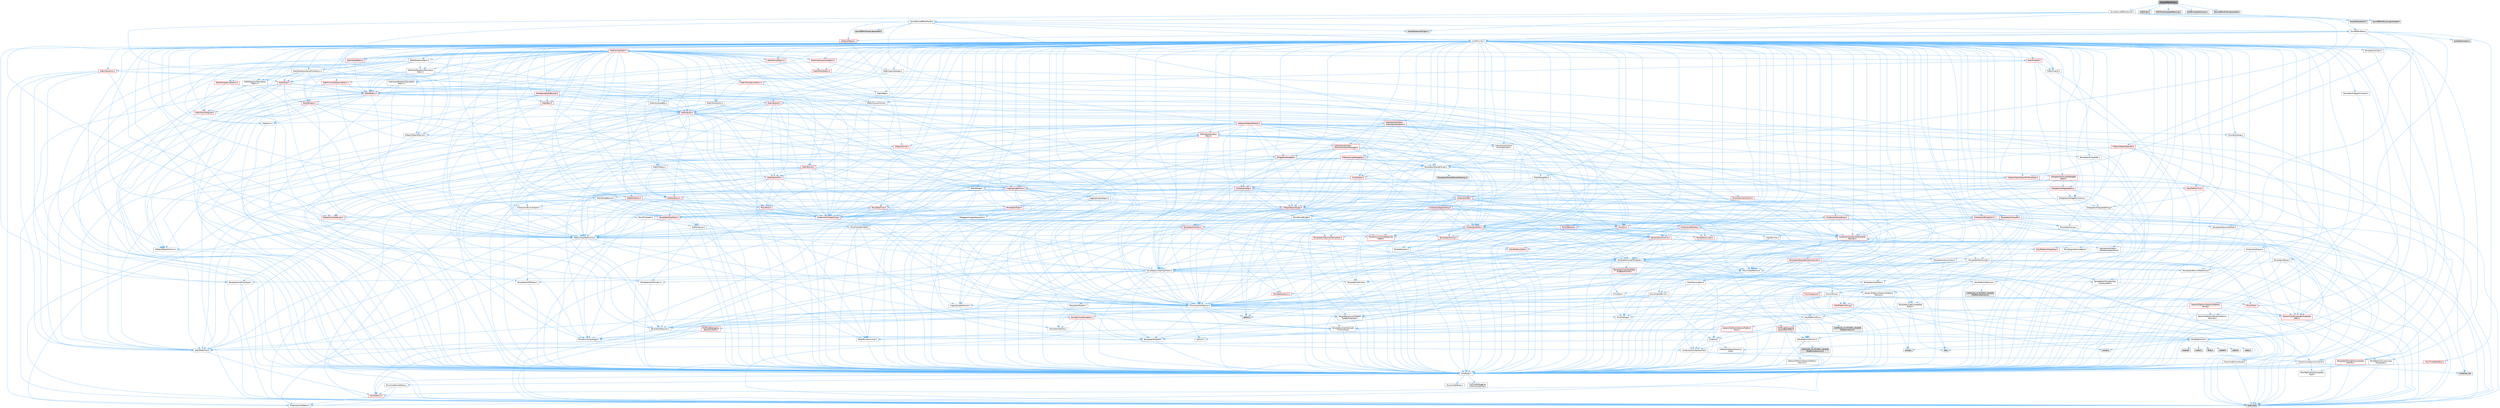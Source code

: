 digraph "SourceEffectFilter.h"
{
 // INTERACTIVE_SVG=YES
 // LATEX_PDF_SIZE
  bgcolor="transparent";
  edge [fontname=Helvetica,fontsize=10,labelfontname=Helvetica,labelfontsize=10];
  node [fontname=Helvetica,fontsize=10,shape=box,height=0.2,width=0.4];
  Node1 [id="Node000001",label="SourceEffectFilter.h",height=0.2,width=0.4,color="gray40", fillcolor="grey60", style="filled", fontcolor="black",tooltip=" "];
  Node1 -> Node2 [id="edge1_Node000001_Node000002",color="steelblue1",style="solid",tooltip=" "];
  Node2 [id="Node000002",label="Sound/SoundEffectSource.h",height=0.2,width=0.4,color="grey40", fillcolor="white", style="filled",URL="$d1/d61/SoundEffectSource_8h.html",tooltip=" "];
  Node2 -> Node3 [id="edge2_Node000002_Node000003",color="steelblue1",style="solid",tooltip=" "];
  Node3 [id="Node000003",label="CoreMinimal.h",height=0.2,width=0.4,color="grey40", fillcolor="white", style="filled",URL="$d7/d67/CoreMinimal_8h.html",tooltip=" "];
  Node3 -> Node4 [id="edge3_Node000003_Node000004",color="steelblue1",style="solid",tooltip=" "];
  Node4 [id="Node000004",label="CoreTypes.h",height=0.2,width=0.4,color="grey40", fillcolor="white", style="filled",URL="$dc/dec/CoreTypes_8h.html",tooltip=" "];
  Node4 -> Node5 [id="edge4_Node000004_Node000005",color="steelblue1",style="solid",tooltip=" "];
  Node5 [id="Node000005",label="HAL/Platform.h",height=0.2,width=0.4,color="red", fillcolor="#FFF0F0", style="filled",URL="$d9/dd0/Platform_8h.html",tooltip=" "];
  Node5 -> Node8 [id="edge5_Node000005_Node000008",color="steelblue1",style="solid",tooltip=" "];
  Node8 [id="Node000008",label="type_traits",height=0.2,width=0.4,color="grey60", fillcolor="#E0E0E0", style="filled",tooltip=" "];
  Node5 -> Node9 [id="edge6_Node000005_Node000009",color="steelblue1",style="solid",tooltip=" "];
  Node9 [id="Node000009",label="PreprocessorHelpers.h",height=0.2,width=0.4,color="grey40", fillcolor="white", style="filled",URL="$db/ddb/PreprocessorHelpers_8h.html",tooltip=" "];
  Node4 -> Node15 [id="edge7_Node000004_Node000015",color="steelblue1",style="solid",tooltip=" "];
  Node15 [id="Node000015",label="ProfilingDebugging\l/UMemoryDefines.h",height=0.2,width=0.4,color="grey40", fillcolor="white", style="filled",URL="$d2/da2/UMemoryDefines_8h.html",tooltip=" "];
  Node4 -> Node16 [id="edge8_Node000004_Node000016",color="steelblue1",style="solid",tooltip=" "];
  Node16 [id="Node000016",label="Misc/CoreMiscDefines.h",height=0.2,width=0.4,color="grey40", fillcolor="white", style="filled",URL="$da/d38/CoreMiscDefines_8h.html",tooltip=" "];
  Node16 -> Node5 [id="edge9_Node000016_Node000005",color="steelblue1",style="solid",tooltip=" "];
  Node16 -> Node9 [id="edge10_Node000016_Node000009",color="steelblue1",style="solid",tooltip=" "];
  Node4 -> Node17 [id="edge11_Node000004_Node000017",color="steelblue1",style="solid",tooltip=" "];
  Node17 [id="Node000017",label="Misc/CoreDefines.h",height=0.2,width=0.4,color="grey40", fillcolor="white", style="filled",URL="$d3/dd2/CoreDefines_8h.html",tooltip=" "];
  Node3 -> Node18 [id="edge12_Node000003_Node000018",color="steelblue1",style="solid",tooltip=" "];
  Node18 [id="Node000018",label="CoreFwd.h",height=0.2,width=0.4,color="grey40", fillcolor="white", style="filled",URL="$d1/d1e/CoreFwd_8h.html",tooltip=" "];
  Node18 -> Node4 [id="edge13_Node000018_Node000004",color="steelblue1",style="solid",tooltip=" "];
  Node18 -> Node19 [id="edge14_Node000018_Node000019",color="steelblue1",style="solid",tooltip=" "];
  Node19 [id="Node000019",label="Containers/ContainersFwd.h",height=0.2,width=0.4,color="grey40", fillcolor="white", style="filled",URL="$d4/d0a/ContainersFwd_8h.html",tooltip=" "];
  Node19 -> Node5 [id="edge15_Node000019_Node000005",color="steelblue1",style="solid",tooltip=" "];
  Node19 -> Node4 [id="edge16_Node000019_Node000004",color="steelblue1",style="solid",tooltip=" "];
  Node19 -> Node20 [id="edge17_Node000019_Node000020",color="steelblue1",style="solid",tooltip=" "];
  Node20 [id="Node000020",label="Traits/IsContiguousContainer.h",height=0.2,width=0.4,color="grey40", fillcolor="white", style="filled",URL="$d5/d3c/IsContiguousContainer_8h.html",tooltip=" "];
  Node20 -> Node4 [id="edge18_Node000020_Node000004",color="steelblue1",style="solid",tooltip=" "];
  Node20 -> Node21 [id="edge19_Node000020_Node000021",color="steelblue1",style="solid",tooltip=" "];
  Node21 [id="Node000021",label="Misc/StaticAssertComplete\lType.h",height=0.2,width=0.4,color="grey40", fillcolor="white", style="filled",URL="$d5/d4e/StaticAssertCompleteType_8h.html",tooltip=" "];
  Node20 -> Node22 [id="edge20_Node000020_Node000022",color="steelblue1",style="solid",tooltip=" "];
  Node22 [id="Node000022",label="initializer_list",height=0.2,width=0.4,color="grey60", fillcolor="#E0E0E0", style="filled",tooltip=" "];
  Node18 -> Node23 [id="edge21_Node000018_Node000023",color="steelblue1",style="solid",tooltip=" "];
  Node23 [id="Node000023",label="Math/MathFwd.h",height=0.2,width=0.4,color="grey40", fillcolor="white", style="filled",URL="$d2/d10/MathFwd_8h.html",tooltip=" "];
  Node23 -> Node5 [id="edge22_Node000023_Node000005",color="steelblue1",style="solid",tooltip=" "];
  Node18 -> Node24 [id="edge23_Node000018_Node000024",color="steelblue1",style="solid",tooltip=" "];
  Node24 [id="Node000024",label="UObject/UObjectHierarchy\lFwd.h",height=0.2,width=0.4,color="grey40", fillcolor="white", style="filled",URL="$d3/d13/UObjectHierarchyFwd_8h.html",tooltip=" "];
  Node3 -> Node24 [id="edge24_Node000003_Node000024",color="steelblue1",style="solid",tooltip=" "];
  Node3 -> Node19 [id="edge25_Node000003_Node000019",color="steelblue1",style="solid",tooltip=" "];
  Node3 -> Node25 [id="edge26_Node000003_Node000025",color="steelblue1",style="solid",tooltip=" "];
  Node25 [id="Node000025",label="Misc/VarArgs.h",height=0.2,width=0.4,color="grey40", fillcolor="white", style="filled",URL="$d5/d6f/VarArgs_8h.html",tooltip=" "];
  Node25 -> Node4 [id="edge27_Node000025_Node000004",color="steelblue1",style="solid",tooltip=" "];
  Node3 -> Node26 [id="edge28_Node000003_Node000026",color="steelblue1",style="solid",tooltip=" "];
  Node26 [id="Node000026",label="Logging/LogVerbosity.h",height=0.2,width=0.4,color="grey40", fillcolor="white", style="filled",URL="$d2/d8f/LogVerbosity_8h.html",tooltip=" "];
  Node26 -> Node4 [id="edge29_Node000026_Node000004",color="steelblue1",style="solid",tooltip=" "];
  Node3 -> Node27 [id="edge30_Node000003_Node000027",color="steelblue1",style="solid",tooltip=" "];
  Node27 [id="Node000027",label="Misc/OutputDevice.h",height=0.2,width=0.4,color="grey40", fillcolor="white", style="filled",URL="$d7/d32/OutputDevice_8h.html",tooltip=" "];
  Node27 -> Node18 [id="edge31_Node000027_Node000018",color="steelblue1",style="solid",tooltip=" "];
  Node27 -> Node4 [id="edge32_Node000027_Node000004",color="steelblue1",style="solid",tooltip=" "];
  Node27 -> Node26 [id="edge33_Node000027_Node000026",color="steelblue1",style="solid",tooltip=" "];
  Node27 -> Node25 [id="edge34_Node000027_Node000025",color="steelblue1",style="solid",tooltip=" "];
  Node27 -> Node28 [id="edge35_Node000027_Node000028",color="steelblue1",style="solid",tooltip=" "];
  Node28 [id="Node000028",label="Templates/IsArrayOrRefOf\lTypeByPredicate.h",height=0.2,width=0.4,color="grey40", fillcolor="white", style="filled",URL="$d6/da1/IsArrayOrRefOfTypeByPredicate_8h.html",tooltip=" "];
  Node28 -> Node4 [id="edge36_Node000028_Node000004",color="steelblue1",style="solid",tooltip=" "];
  Node27 -> Node29 [id="edge37_Node000027_Node000029",color="steelblue1",style="solid",tooltip=" "];
  Node29 [id="Node000029",label="Templates/IsValidVariadic\lFunctionArg.h",height=0.2,width=0.4,color="grey40", fillcolor="white", style="filled",URL="$d0/dc8/IsValidVariadicFunctionArg_8h.html",tooltip=" "];
  Node29 -> Node4 [id="edge38_Node000029_Node000004",color="steelblue1",style="solid",tooltip=" "];
  Node29 -> Node30 [id="edge39_Node000029_Node000030",color="steelblue1",style="solid",tooltip=" "];
  Node30 [id="Node000030",label="IsEnum.h",height=0.2,width=0.4,color="grey40", fillcolor="white", style="filled",URL="$d4/de5/IsEnum_8h.html",tooltip=" "];
  Node29 -> Node8 [id="edge40_Node000029_Node000008",color="steelblue1",style="solid",tooltip=" "];
  Node27 -> Node31 [id="edge41_Node000027_Node000031",color="steelblue1",style="solid",tooltip=" "];
  Node31 [id="Node000031",label="Traits/IsCharEncodingCompatible\lWith.h",height=0.2,width=0.4,color="red", fillcolor="#FFF0F0", style="filled",URL="$df/dd1/IsCharEncodingCompatibleWith_8h.html",tooltip=" "];
  Node31 -> Node8 [id="edge42_Node000031_Node000008",color="steelblue1",style="solid",tooltip=" "];
  Node3 -> Node33 [id="edge43_Node000003_Node000033",color="steelblue1",style="solid",tooltip=" "];
  Node33 [id="Node000033",label="HAL/PlatformCrt.h",height=0.2,width=0.4,color="grey40", fillcolor="white", style="filled",URL="$d8/d75/PlatformCrt_8h.html",tooltip=" "];
  Node33 -> Node34 [id="edge44_Node000033_Node000034",color="steelblue1",style="solid",tooltip=" "];
  Node34 [id="Node000034",label="new",height=0.2,width=0.4,color="grey60", fillcolor="#E0E0E0", style="filled",tooltip=" "];
  Node33 -> Node35 [id="edge45_Node000033_Node000035",color="steelblue1",style="solid",tooltip=" "];
  Node35 [id="Node000035",label="wchar.h",height=0.2,width=0.4,color="grey60", fillcolor="#E0E0E0", style="filled",tooltip=" "];
  Node33 -> Node36 [id="edge46_Node000033_Node000036",color="steelblue1",style="solid",tooltip=" "];
  Node36 [id="Node000036",label="stddef.h",height=0.2,width=0.4,color="grey60", fillcolor="#E0E0E0", style="filled",tooltip=" "];
  Node33 -> Node37 [id="edge47_Node000033_Node000037",color="steelblue1",style="solid",tooltip=" "];
  Node37 [id="Node000037",label="stdlib.h",height=0.2,width=0.4,color="grey60", fillcolor="#E0E0E0", style="filled",tooltip=" "];
  Node33 -> Node38 [id="edge48_Node000033_Node000038",color="steelblue1",style="solid",tooltip=" "];
  Node38 [id="Node000038",label="stdio.h",height=0.2,width=0.4,color="grey60", fillcolor="#E0E0E0", style="filled",tooltip=" "];
  Node33 -> Node39 [id="edge49_Node000033_Node000039",color="steelblue1",style="solid",tooltip=" "];
  Node39 [id="Node000039",label="stdarg.h",height=0.2,width=0.4,color="grey60", fillcolor="#E0E0E0", style="filled",tooltip=" "];
  Node33 -> Node40 [id="edge50_Node000033_Node000040",color="steelblue1",style="solid",tooltip=" "];
  Node40 [id="Node000040",label="math.h",height=0.2,width=0.4,color="grey60", fillcolor="#E0E0E0", style="filled",tooltip=" "];
  Node33 -> Node41 [id="edge51_Node000033_Node000041",color="steelblue1",style="solid",tooltip=" "];
  Node41 [id="Node000041",label="float.h",height=0.2,width=0.4,color="grey60", fillcolor="#E0E0E0", style="filled",tooltip=" "];
  Node33 -> Node42 [id="edge52_Node000033_Node000042",color="steelblue1",style="solid",tooltip=" "];
  Node42 [id="Node000042",label="string.h",height=0.2,width=0.4,color="grey60", fillcolor="#E0E0E0", style="filled",tooltip=" "];
  Node3 -> Node43 [id="edge53_Node000003_Node000043",color="steelblue1",style="solid",tooltip=" "];
  Node43 [id="Node000043",label="HAL/PlatformMisc.h",height=0.2,width=0.4,color="grey40", fillcolor="white", style="filled",URL="$d0/df5/PlatformMisc_8h.html",tooltip=" "];
  Node43 -> Node4 [id="edge54_Node000043_Node000004",color="steelblue1",style="solid",tooltip=" "];
  Node43 -> Node44 [id="edge55_Node000043_Node000044",color="steelblue1",style="solid",tooltip=" "];
  Node44 [id="Node000044",label="GenericPlatform/GenericPlatform\lMisc.h",height=0.2,width=0.4,color="red", fillcolor="#FFF0F0", style="filled",URL="$db/d9a/GenericPlatformMisc_8h.html",tooltip=" "];
  Node44 -> Node18 [id="edge56_Node000044_Node000018",color="steelblue1",style="solid",tooltip=" "];
  Node44 -> Node4 [id="edge57_Node000044_Node000004",color="steelblue1",style="solid",tooltip=" "];
  Node44 -> Node33 [id="edge58_Node000044_Node000033",color="steelblue1",style="solid",tooltip=" "];
  Node44 -> Node48 [id="edge59_Node000044_Node000048",color="steelblue1",style="solid",tooltip=" "];
  Node48 [id="Node000048",label="Math/NumericLimits.h",height=0.2,width=0.4,color="grey40", fillcolor="white", style="filled",URL="$df/d1b/NumericLimits_8h.html",tooltip=" "];
  Node48 -> Node4 [id="edge60_Node000048_Node000004",color="steelblue1",style="solid",tooltip=" "];
  Node44 -> Node50 [id="edge61_Node000044_Node000050",color="steelblue1",style="solid",tooltip=" "];
  Node50 [id="Node000050",label="Misc/EnumClassFlags.h",height=0.2,width=0.4,color="grey40", fillcolor="white", style="filled",URL="$d8/de7/EnumClassFlags_8h.html",tooltip=" "];
  Node43 -> Node53 [id="edge62_Node000043_Node000053",color="steelblue1",style="solid",tooltip=" "];
  Node53 [id="Node000053",label="COMPILED_PLATFORM_HEADER\l(PlatformMisc.h)",height=0.2,width=0.4,color="grey60", fillcolor="#E0E0E0", style="filled",tooltip=" "];
  Node43 -> Node54 [id="edge63_Node000043_Node000054",color="steelblue1",style="solid",tooltip=" "];
  Node54 [id="Node000054",label="ProfilingDebugging\l/CpuProfilerTrace.h",height=0.2,width=0.4,color="red", fillcolor="#FFF0F0", style="filled",URL="$da/dcb/CpuProfilerTrace_8h.html",tooltip=" "];
  Node54 -> Node4 [id="edge64_Node000054_Node000004",color="steelblue1",style="solid",tooltip=" "];
  Node54 -> Node19 [id="edge65_Node000054_Node000019",color="steelblue1",style="solid",tooltip=" "];
  Node54 -> Node55 [id="edge66_Node000054_Node000055",color="steelblue1",style="solid",tooltip=" "];
  Node55 [id="Node000055",label="HAL/PlatformAtomics.h",height=0.2,width=0.4,color="grey40", fillcolor="white", style="filled",URL="$d3/d36/PlatformAtomics_8h.html",tooltip=" "];
  Node55 -> Node4 [id="edge67_Node000055_Node000004",color="steelblue1",style="solid",tooltip=" "];
  Node55 -> Node56 [id="edge68_Node000055_Node000056",color="steelblue1",style="solid",tooltip=" "];
  Node56 [id="Node000056",label="GenericPlatform/GenericPlatform\lAtomics.h",height=0.2,width=0.4,color="grey40", fillcolor="white", style="filled",URL="$da/d72/GenericPlatformAtomics_8h.html",tooltip=" "];
  Node56 -> Node4 [id="edge69_Node000056_Node000004",color="steelblue1",style="solid",tooltip=" "];
  Node55 -> Node57 [id="edge70_Node000055_Node000057",color="steelblue1",style="solid",tooltip=" "];
  Node57 [id="Node000057",label="COMPILED_PLATFORM_HEADER\l(PlatformAtomics.h)",height=0.2,width=0.4,color="grey60", fillcolor="#E0E0E0", style="filled",tooltip=" "];
  Node54 -> Node9 [id="edge71_Node000054_Node000009",color="steelblue1",style="solid",tooltip=" "];
  Node3 -> Node62 [id="edge72_Node000003_Node000062",color="steelblue1",style="solid",tooltip=" "];
  Node62 [id="Node000062",label="Misc/AssertionMacros.h",height=0.2,width=0.4,color="grey40", fillcolor="white", style="filled",URL="$d0/dfa/AssertionMacros_8h.html",tooltip=" "];
  Node62 -> Node4 [id="edge73_Node000062_Node000004",color="steelblue1",style="solid",tooltip=" "];
  Node62 -> Node5 [id="edge74_Node000062_Node000005",color="steelblue1",style="solid",tooltip=" "];
  Node62 -> Node43 [id="edge75_Node000062_Node000043",color="steelblue1",style="solid",tooltip=" "];
  Node62 -> Node9 [id="edge76_Node000062_Node000009",color="steelblue1",style="solid",tooltip=" "];
  Node62 -> Node63 [id="edge77_Node000062_Node000063",color="steelblue1",style="solid",tooltip=" "];
  Node63 [id="Node000063",label="Templates/EnableIf.h",height=0.2,width=0.4,color="grey40", fillcolor="white", style="filled",URL="$d7/d60/EnableIf_8h.html",tooltip=" "];
  Node63 -> Node4 [id="edge78_Node000063_Node000004",color="steelblue1",style="solid",tooltip=" "];
  Node62 -> Node28 [id="edge79_Node000062_Node000028",color="steelblue1",style="solid",tooltip=" "];
  Node62 -> Node29 [id="edge80_Node000062_Node000029",color="steelblue1",style="solid",tooltip=" "];
  Node62 -> Node31 [id="edge81_Node000062_Node000031",color="steelblue1",style="solid",tooltip=" "];
  Node62 -> Node25 [id="edge82_Node000062_Node000025",color="steelblue1",style="solid",tooltip=" "];
  Node62 -> Node64 [id="edge83_Node000062_Node000064",color="steelblue1",style="solid",tooltip=" "];
  Node64 [id="Node000064",label="String/FormatStringSan.h",height=0.2,width=0.4,color="red", fillcolor="#FFF0F0", style="filled",URL="$d3/d8b/FormatStringSan_8h.html",tooltip=" "];
  Node64 -> Node8 [id="edge84_Node000064_Node000008",color="steelblue1",style="solid",tooltip=" "];
  Node64 -> Node4 [id="edge85_Node000064_Node000004",color="steelblue1",style="solid",tooltip=" "];
  Node64 -> Node65 [id="edge86_Node000064_Node000065",color="steelblue1",style="solid",tooltip=" "];
  Node65 [id="Node000065",label="Templates/Requires.h",height=0.2,width=0.4,color="grey40", fillcolor="white", style="filled",URL="$dc/d96/Requires_8h.html",tooltip=" "];
  Node65 -> Node63 [id="edge87_Node000065_Node000063",color="steelblue1",style="solid",tooltip=" "];
  Node65 -> Node8 [id="edge88_Node000065_Node000008",color="steelblue1",style="solid",tooltip=" "];
  Node64 -> Node66 [id="edge89_Node000064_Node000066",color="steelblue1",style="solid",tooltip=" "];
  Node66 [id="Node000066",label="Templates/Identity.h",height=0.2,width=0.4,color="grey40", fillcolor="white", style="filled",URL="$d0/dd5/Identity_8h.html",tooltip=" "];
  Node64 -> Node29 [id="edge90_Node000064_Node000029",color="steelblue1",style="solid",tooltip=" "];
  Node64 -> Node19 [id="edge91_Node000064_Node000019",color="steelblue1",style="solid",tooltip=" "];
  Node62 -> Node70 [id="edge92_Node000062_Node000070",color="steelblue1",style="solid",tooltip=" "];
  Node70 [id="Node000070",label="atomic",height=0.2,width=0.4,color="grey60", fillcolor="#E0E0E0", style="filled",tooltip=" "];
  Node3 -> Node71 [id="edge93_Node000003_Node000071",color="steelblue1",style="solid",tooltip=" "];
  Node71 [id="Node000071",label="Templates/IsPointer.h",height=0.2,width=0.4,color="grey40", fillcolor="white", style="filled",URL="$d7/d05/IsPointer_8h.html",tooltip=" "];
  Node71 -> Node4 [id="edge94_Node000071_Node000004",color="steelblue1",style="solid",tooltip=" "];
  Node3 -> Node72 [id="edge95_Node000003_Node000072",color="steelblue1",style="solid",tooltip=" "];
  Node72 [id="Node000072",label="HAL/PlatformMemory.h",height=0.2,width=0.4,color="grey40", fillcolor="white", style="filled",URL="$de/d68/PlatformMemory_8h.html",tooltip=" "];
  Node72 -> Node4 [id="edge96_Node000072_Node000004",color="steelblue1",style="solid",tooltip=" "];
  Node72 -> Node73 [id="edge97_Node000072_Node000073",color="steelblue1",style="solid",tooltip=" "];
  Node73 [id="Node000073",label="GenericPlatform/GenericPlatform\lMemory.h",height=0.2,width=0.4,color="grey40", fillcolor="white", style="filled",URL="$dd/d22/GenericPlatformMemory_8h.html",tooltip=" "];
  Node73 -> Node18 [id="edge98_Node000073_Node000018",color="steelblue1",style="solid",tooltip=" "];
  Node73 -> Node4 [id="edge99_Node000073_Node000004",color="steelblue1",style="solid",tooltip=" "];
  Node73 -> Node74 [id="edge100_Node000073_Node000074",color="steelblue1",style="solid",tooltip=" "];
  Node74 [id="Node000074",label="HAL/PlatformString.h",height=0.2,width=0.4,color="red", fillcolor="#FFF0F0", style="filled",URL="$db/db5/PlatformString_8h.html",tooltip=" "];
  Node74 -> Node4 [id="edge101_Node000074_Node000004",color="steelblue1",style="solid",tooltip=" "];
  Node73 -> Node42 [id="edge102_Node000073_Node000042",color="steelblue1",style="solid",tooltip=" "];
  Node73 -> Node35 [id="edge103_Node000073_Node000035",color="steelblue1",style="solid",tooltip=" "];
  Node72 -> Node76 [id="edge104_Node000072_Node000076",color="steelblue1",style="solid",tooltip=" "];
  Node76 [id="Node000076",label="COMPILED_PLATFORM_HEADER\l(PlatformMemory.h)",height=0.2,width=0.4,color="grey60", fillcolor="#E0E0E0", style="filled",tooltip=" "];
  Node3 -> Node55 [id="edge105_Node000003_Node000055",color="steelblue1",style="solid",tooltip=" "];
  Node3 -> Node77 [id="edge106_Node000003_Node000077",color="steelblue1",style="solid",tooltip=" "];
  Node77 [id="Node000077",label="Misc/Exec.h",height=0.2,width=0.4,color="grey40", fillcolor="white", style="filled",URL="$de/ddb/Exec_8h.html",tooltip=" "];
  Node77 -> Node4 [id="edge107_Node000077_Node000004",color="steelblue1",style="solid",tooltip=" "];
  Node77 -> Node62 [id="edge108_Node000077_Node000062",color="steelblue1",style="solid",tooltip=" "];
  Node3 -> Node78 [id="edge109_Node000003_Node000078",color="steelblue1",style="solid",tooltip=" "];
  Node78 [id="Node000078",label="HAL/MemoryBase.h",height=0.2,width=0.4,color="grey40", fillcolor="white", style="filled",URL="$d6/d9f/MemoryBase_8h.html",tooltip=" "];
  Node78 -> Node4 [id="edge110_Node000078_Node000004",color="steelblue1",style="solid",tooltip=" "];
  Node78 -> Node55 [id="edge111_Node000078_Node000055",color="steelblue1",style="solid",tooltip=" "];
  Node78 -> Node33 [id="edge112_Node000078_Node000033",color="steelblue1",style="solid",tooltip=" "];
  Node78 -> Node77 [id="edge113_Node000078_Node000077",color="steelblue1",style="solid",tooltip=" "];
  Node78 -> Node27 [id="edge114_Node000078_Node000027",color="steelblue1",style="solid",tooltip=" "];
  Node78 -> Node79 [id="edge115_Node000078_Node000079",color="steelblue1",style="solid",tooltip=" "];
  Node79 [id="Node000079",label="Templates/Atomic.h",height=0.2,width=0.4,color="red", fillcolor="#FFF0F0", style="filled",URL="$d3/d91/Atomic_8h.html",tooltip=" "];
  Node79 -> Node70 [id="edge116_Node000079_Node000070",color="steelblue1",style="solid",tooltip=" "];
  Node3 -> Node88 [id="edge117_Node000003_Node000088",color="steelblue1",style="solid",tooltip=" "];
  Node88 [id="Node000088",label="HAL/UnrealMemory.h",height=0.2,width=0.4,color="grey40", fillcolor="white", style="filled",URL="$d9/d96/UnrealMemory_8h.html",tooltip=" "];
  Node88 -> Node4 [id="edge118_Node000088_Node000004",color="steelblue1",style="solid",tooltip=" "];
  Node88 -> Node73 [id="edge119_Node000088_Node000073",color="steelblue1",style="solid",tooltip=" "];
  Node88 -> Node78 [id="edge120_Node000088_Node000078",color="steelblue1",style="solid",tooltip=" "];
  Node88 -> Node72 [id="edge121_Node000088_Node000072",color="steelblue1",style="solid",tooltip=" "];
  Node88 -> Node89 [id="edge122_Node000088_Node000089",color="steelblue1",style="solid",tooltip=" "];
  Node89 [id="Node000089",label="ProfilingDebugging\l/MemoryTrace.h",height=0.2,width=0.4,color="red", fillcolor="#FFF0F0", style="filled",URL="$da/dd7/MemoryTrace_8h.html",tooltip=" "];
  Node89 -> Node5 [id="edge123_Node000089_Node000005",color="steelblue1",style="solid",tooltip=" "];
  Node89 -> Node50 [id="edge124_Node000089_Node000050",color="steelblue1",style="solid",tooltip=" "];
  Node88 -> Node71 [id="edge125_Node000088_Node000071",color="steelblue1",style="solid",tooltip=" "];
  Node3 -> Node90 [id="edge126_Node000003_Node000090",color="steelblue1",style="solid",tooltip=" "];
  Node90 [id="Node000090",label="Templates/IsArithmetic.h",height=0.2,width=0.4,color="grey40", fillcolor="white", style="filled",URL="$d2/d5d/IsArithmetic_8h.html",tooltip=" "];
  Node90 -> Node4 [id="edge127_Node000090_Node000004",color="steelblue1",style="solid",tooltip=" "];
  Node3 -> Node84 [id="edge128_Node000003_Node000084",color="steelblue1",style="solid",tooltip=" "];
  Node84 [id="Node000084",label="Templates/AndOrNot.h",height=0.2,width=0.4,color="grey40", fillcolor="white", style="filled",URL="$db/d0a/AndOrNot_8h.html",tooltip=" "];
  Node84 -> Node4 [id="edge129_Node000084_Node000004",color="steelblue1",style="solid",tooltip=" "];
  Node3 -> Node91 [id="edge130_Node000003_Node000091",color="steelblue1",style="solid",tooltip=" "];
  Node91 [id="Node000091",label="Templates/IsPODType.h",height=0.2,width=0.4,color="grey40", fillcolor="white", style="filled",URL="$d7/db1/IsPODType_8h.html",tooltip=" "];
  Node91 -> Node4 [id="edge131_Node000091_Node000004",color="steelblue1",style="solid",tooltip=" "];
  Node3 -> Node92 [id="edge132_Node000003_Node000092",color="steelblue1",style="solid",tooltip=" "];
  Node92 [id="Node000092",label="Templates/IsUECoreType.h",height=0.2,width=0.4,color="grey40", fillcolor="white", style="filled",URL="$d1/db8/IsUECoreType_8h.html",tooltip=" "];
  Node92 -> Node4 [id="edge133_Node000092_Node000004",color="steelblue1",style="solid",tooltip=" "];
  Node92 -> Node8 [id="edge134_Node000092_Node000008",color="steelblue1",style="solid",tooltip=" "];
  Node3 -> Node85 [id="edge135_Node000003_Node000085",color="steelblue1",style="solid",tooltip=" "];
  Node85 [id="Node000085",label="Templates/IsTriviallyCopy\lConstructible.h",height=0.2,width=0.4,color="grey40", fillcolor="white", style="filled",URL="$d3/d78/IsTriviallyCopyConstructible_8h.html",tooltip=" "];
  Node85 -> Node4 [id="edge136_Node000085_Node000004",color="steelblue1",style="solid",tooltip=" "];
  Node85 -> Node8 [id="edge137_Node000085_Node000008",color="steelblue1",style="solid",tooltip=" "];
  Node3 -> Node93 [id="edge138_Node000003_Node000093",color="steelblue1",style="solid",tooltip=" "];
  Node93 [id="Node000093",label="Templates/UnrealTypeTraits.h",height=0.2,width=0.4,color="grey40", fillcolor="white", style="filled",URL="$d2/d2d/UnrealTypeTraits_8h.html",tooltip=" "];
  Node93 -> Node4 [id="edge139_Node000093_Node000004",color="steelblue1",style="solid",tooltip=" "];
  Node93 -> Node71 [id="edge140_Node000093_Node000071",color="steelblue1",style="solid",tooltip=" "];
  Node93 -> Node62 [id="edge141_Node000093_Node000062",color="steelblue1",style="solid",tooltip=" "];
  Node93 -> Node84 [id="edge142_Node000093_Node000084",color="steelblue1",style="solid",tooltip=" "];
  Node93 -> Node63 [id="edge143_Node000093_Node000063",color="steelblue1",style="solid",tooltip=" "];
  Node93 -> Node90 [id="edge144_Node000093_Node000090",color="steelblue1",style="solid",tooltip=" "];
  Node93 -> Node30 [id="edge145_Node000093_Node000030",color="steelblue1",style="solid",tooltip=" "];
  Node93 -> Node94 [id="edge146_Node000093_Node000094",color="steelblue1",style="solid",tooltip=" "];
  Node94 [id="Node000094",label="Templates/Models.h",height=0.2,width=0.4,color="grey40", fillcolor="white", style="filled",URL="$d3/d0c/Models_8h.html",tooltip=" "];
  Node94 -> Node66 [id="edge147_Node000094_Node000066",color="steelblue1",style="solid",tooltip=" "];
  Node93 -> Node91 [id="edge148_Node000093_Node000091",color="steelblue1",style="solid",tooltip=" "];
  Node93 -> Node92 [id="edge149_Node000093_Node000092",color="steelblue1",style="solid",tooltip=" "];
  Node93 -> Node85 [id="edge150_Node000093_Node000085",color="steelblue1",style="solid",tooltip=" "];
  Node3 -> Node63 [id="edge151_Node000003_Node000063",color="steelblue1",style="solid",tooltip=" "];
  Node3 -> Node95 [id="edge152_Node000003_Node000095",color="steelblue1",style="solid",tooltip=" "];
  Node95 [id="Node000095",label="Templates/RemoveReference.h",height=0.2,width=0.4,color="grey40", fillcolor="white", style="filled",URL="$da/dbe/RemoveReference_8h.html",tooltip=" "];
  Node95 -> Node4 [id="edge153_Node000095_Node000004",color="steelblue1",style="solid",tooltip=" "];
  Node3 -> Node96 [id="edge154_Node000003_Node000096",color="steelblue1",style="solid",tooltip=" "];
  Node96 [id="Node000096",label="Templates/IntegralConstant.h",height=0.2,width=0.4,color="grey40", fillcolor="white", style="filled",URL="$db/d1b/IntegralConstant_8h.html",tooltip=" "];
  Node96 -> Node4 [id="edge155_Node000096_Node000004",color="steelblue1",style="solid",tooltip=" "];
  Node3 -> Node97 [id="edge156_Node000003_Node000097",color="steelblue1",style="solid",tooltip=" "];
  Node97 [id="Node000097",label="Templates/IsClass.h",height=0.2,width=0.4,color="grey40", fillcolor="white", style="filled",URL="$db/dcb/IsClass_8h.html",tooltip=" "];
  Node97 -> Node4 [id="edge157_Node000097_Node000004",color="steelblue1",style="solid",tooltip=" "];
  Node3 -> Node98 [id="edge158_Node000003_Node000098",color="steelblue1",style="solid",tooltip=" "];
  Node98 [id="Node000098",label="Templates/TypeCompatible\lBytes.h",height=0.2,width=0.4,color="grey40", fillcolor="white", style="filled",URL="$df/d0a/TypeCompatibleBytes_8h.html",tooltip=" "];
  Node98 -> Node4 [id="edge159_Node000098_Node000004",color="steelblue1",style="solid",tooltip=" "];
  Node98 -> Node42 [id="edge160_Node000098_Node000042",color="steelblue1",style="solid",tooltip=" "];
  Node98 -> Node34 [id="edge161_Node000098_Node000034",color="steelblue1",style="solid",tooltip=" "];
  Node98 -> Node8 [id="edge162_Node000098_Node000008",color="steelblue1",style="solid",tooltip=" "];
  Node3 -> Node20 [id="edge163_Node000003_Node000020",color="steelblue1",style="solid",tooltip=" "];
  Node3 -> Node99 [id="edge164_Node000003_Node000099",color="steelblue1",style="solid",tooltip=" "];
  Node99 [id="Node000099",label="Templates/UnrealTemplate.h",height=0.2,width=0.4,color="grey40", fillcolor="white", style="filled",URL="$d4/d24/UnrealTemplate_8h.html",tooltip=" "];
  Node99 -> Node4 [id="edge165_Node000099_Node000004",color="steelblue1",style="solid",tooltip=" "];
  Node99 -> Node71 [id="edge166_Node000099_Node000071",color="steelblue1",style="solid",tooltip=" "];
  Node99 -> Node88 [id="edge167_Node000099_Node000088",color="steelblue1",style="solid",tooltip=" "];
  Node99 -> Node100 [id="edge168_Node000099_Node000100",color="steelblue1",style="solid",tooltip=" "];
  Node100 [id="Node000100",label="Templates/CopyQualifiers\lAndRefsFromTo.h",height=0.2,width=0.4,color="red", fillcolor="#FFF0F0", style="filled",URL="$d3/db3/CopyQualifiersAndRefsFromTo_8h.html",tooltip=" "];
  Node99 -> Node93 [id="edge169_Node000099_Node000093",color="steelblue1",style="solid",tooltip=" "];
  Node99 -> Node95 [id="edge170_Node000099_Node000095",color="steelblue1",style="solid",tooltip=" "];
  Node99 -> Node65 [id="edge171_Node000099_Node000065",color="steelblue1",style="solid",tooltip=" "];
  Node99 -> Node98 [id="edge172_Node000099_Node000098",color="steelblue1",style="solid",tooltip=" "];
  Node99 -> Node66 [id="edge173_Node000099_Node000066",color="steelblue1",style="solid",tooltip=" "];
  Node99 -> Node20 [id="edge174_Node000099_Node000020",color="steelblue1",style="solid",tooltip=" "];
  Node99 -> Node102 [id="edge175_Node000099_Node000102",color="steelblue1",style="solid",tooltip=" "];
  Node102 [id="Node000102",label="Traits/UseBitwiseSwap.h",height=0.2,width=0.4,color="grey40", fillcolor="white", style="filled",URL="$db/df3/UseBitwiseSwap_8h.html",tooltip=" "];
  Node102 -> Node4 [id="edge176_Node000102_Node000004",color="steelblue1",style="solid",tooltip=" "];
  Node102 -> Node8 [id="edge177_Node000102_Node000008",color="steelblue1",style="solid",tooltip=" "];
  Node99 -> Node8 [id="edge178_Node000099_Node000008",color="steelblue1",style="solid",tooltip=" "];
  Node3 -> Node48 [id="edge179_Node000003_Node000048",color="steelblue1",style="solid",tooltip=" "];
  Node3 -> Node103 [id="edge180_Node000003_Node000103",color="steelblue1",style="solid",tooltip=" "];
  Node103 [id="Node000103",label="HAL/PlatformMath.h",height=0.2,width=0.4,color="red", fillcolor="#FFF0F0", style="filled",URL="$dc/d53/PlatformMath_8h.html",tooltip=" "];
  Node103 -> Node4 [id="edge181_Node000103_Node000004",color="steelblue1",style="solid",tooltip=" "];
  Node3 -> Node86 [id="edge182_Node000003_Node000086",color="steelblue1",style="solid",tooltip=" "];
  Node86 [id="Node000086",label="Templates/IsTriviallyCopy\lAssignable.h",height=0.2,width=0.4,color="grey40", fillcolor="white", style="filled",URL="$d2/df2/IsTriviallyCopyAssignable_8h.html",tooltip=" "];
  Node86 -> Node4 [id="edge183_Node000086_Node000004",color="steelblue1",style="solid",tooltip=" "];
  Node86 -> Node8 [id="edge184_Node000086_Node000008",color="steelblue1",style="solid",tooltip=" "];
  Node3 -> Node111 [id="edge185_Node000003_Node000111",color="steelblue1",style="solid",tooltip=" "];
  Node111 [id="Node000111",label="Templates/MemoryOps.h",height=0.2,width=0.4,color="grey40", fillcolor="white", style="filled",URL="$db/dea/MemoryOps_8h.html",tooltip=" "];
  Node111 -> Node4 [id="edge186_Node000111_Node000004",color="steelblue1",style="solid",tooltip=" "];
  Node111 -> Node88 [id="edge187_Node000111_Node000088",color="steelblue1",style="solid",tooltip=" "];
  Node111 -> Node86 [id="edge188_Node000111_Node000086",color="steelblue1",style="solid",tooltip=" "];
  Node111 -> Node85 [id="edge189_Node000111_Node000085",color="steelblue1",style="solid",tooltip=" "];
  Node111 -> Node65 [id="edge190_Node000111_Node000065",color="steelblue1",style="solid",tooltip=" "];
  Node111 -> Node93 [id="edge191_Node000111_Node000093",color="steelblue1",style="solid",tooltip=" "];
  Node111 -> Node102 [id="edge192_Node000111_Node000102",color="steelblue1",style="solid",tooltip=" "];
  Node111 -> Node34 [id="edge193_Node000111_Node000034",color="steelblue1",style="solid",tooltip=" "];
  Node111 -> Node8 [id="edge194_Node000111_Node000008",color="steelblue1",style="solid",tooltip=" "];
  Node3 -> Node112 [id="edge195_Node000003_Node000112",color="steelblue1",style="solid",tooltip=" "];
  Node112 [id="Node000112",label="Containers/ContainerAllocation\lPolicies.h",height=0.2,width=0.4,color="red", fillcolor="#FFF0F0", style="filled",URL="$d7/dff/ContainerAllocationPolicies_8h.html",tooltip=" "];
  Node112 -> Node4 [id="edge196_Node000112_Node000004",color="steelblue1",style="solid",tooltip=" "];
  Node112 -> Node112 [id="edge197_Node000112_Node000112",color="steelblue1",style="solid",tooltip=" "];
  Node112 -> Node103 [id="edge198_Node000112_Node000103",color="steelblue1",style="solid",tooltip=" "];
  Node112 -> Node88 [id="edge199_Node000112_Node000088",color="steelblue1",style="solid",tooltip=" "];
  Node112 -> Node48 [id="edge200_Node000112_Node000048",color="steelblue1",style="solid",tooltip=" "];
  Node112 -> Node62 [id="edge201_Node000112_Node000062",color="steelblue1",style="solid",tooltip=" "];
  Node112 -> Node111 [id="edge202_Node000112_Node000111",color="steelblue1",style="solid",tooltip=" "];
  Node112 -> Node98 [id="edge203_Node000112_Node000098",color="steelblue1",style="solid",tooltip=" "];
  Node112 -> Node8 [id="edge204_Node000112_Node000008",color="steelblue1",style="solid",tooltip=" "];
  Node3 -> Node115 [id="edge205_Node000003_Node000115",color="steelblue1",style="solid",tooltip=" "];
  Node115 [id="Node000115",label="Templates/IsEnumClass.h",height=0.2,width=0.4,color="grey40", fillcolor="white", style="filled",URL="$d7/d15/IsEnumClass_8h.html",tooltip=" "];
  Node115 -> Node4 [id="edge206_Node000115_Node000004",color="steelblue1",style="solid",tooltip=" "];
  Node115 -> Node84 [id="edge207_Node000115_Node000084",color="steelblue1",style="solid",tooltip=" "];
  Node3 -> Node116 [id="edge208_Node000003_Node000116",color="steelblue1",style="solid",tooltip=" "];
  Node116 [id="Node000116",label="HAL/PlatformProperties.h",height=0.2,width=0.4,color="red", fillcolor="#FFF0F0", style="filled",URL="$d9/db0/PlatformProperties_8h.html",tooltip=" "];
  Node116 -> Node4 [id="edge209_Node000116_Node000004",color="steelblue1",style="solid",tooltip=" "];
  Node3 -> Node119 [id="edge210_Node000003_Node000119",color="steelblue1",style="solid",tooltip=" "];
  Node119 [id="Node000119",label="Misc/EngineVersionBase.h",height=0.2,width=0.4,color="grey40", fillcolor="white", style="filled",URL="$d5/d2b/EngineVersionBase_8h.html",tooltip=" "];
  Node119 -> Node4 [id="edge211_Node000119_Node000004",color="steelblue1",style="solid",tooltip=" "];
  Node3 -> Node120 [id="edge212_Node000003_Node000120",color="steelblue1",style="solid",tooltip=" "];
  Node120 [id="Node000120",label="Internationalization\l/TextNamespaceFwd.h",height=0.2,width=0.4,color="grey40", fillcolor="white", style="filled",URL="$d8/d97/TextNamespaceFwd_8h.html",tooltip=" "];
  Node120 -> Node4 [id="edge213_Node000120_Node000004",color="steelblue1",style="solid",tooltip=" "];
  Node3 -> Node121 [id="edge214_Node000003_Node000121",color="steelblue1",style="solid",tooltip=" "];
  Node121 [id="Node000121",label="Serialization/Archive.h",height=0.2,width=0.4,color="red", fillcolor="#FFF0F0", style="filled",URL="$d7/d3b/Archive_8h.html",tooltip=" "];
  Node121 -> Node18 [id="edge215_Node000121_Node000018",color="steelblue1",style="solid",tooltip=" "];
  Node121 -> Node4 [id="edge216_Node000121_Node000004",color="steelblue1",style="solid",tooltip=" "];
  Node121 -> Node116 [id="edge217_Node000121_Node000116",color="steelblue1",style="solid",tooltip=" "];
  Node121 -> Node120 [id="edge218_Node000121_Node000120",color="steelblue1",style="solid",tooltip=" "];
  Node121 -> Node23 [id="edge219_Node000121_Node000023",color="steelblue1",style="solid",tooltip=" "];
  Node121 -> Node62 [id="edge220_Node000121_Node000062",color="steelblue1",style="solid",tooltip=" "];
  Node121 -> Node119 [id="edge221_Node000121_Node000119",color="steelblue1",style="solid",tooltip=" "];
  Node121 -> Node25 [id="edge222_Node000121_Node000025",color="steelblue1",style="solid",tooltip=" "];
  Node121 -> Node63 [id="edge223_Node000121_Node000063",color="steelblue1",style="solid",tooltip=" "];
  Node121 -> Node28 [id="edge224_Node000121_Node000028",color="steelblue1",style="solid",tooltip=" "];
  Node121 -> Node115 [id="edge225_Node000121_Node000115",color="steelblue1",style="solid",tooltip=" "];
  Node121 -> Node29 [id="edge226_Node000121_Node000029",color="steelblue1",style="solid",tooltip=" "];
  Node121 -> Node99 [id="edge227_Node000121_Node000099",color="steelblue1",style="solid",tooltip=" "];
  Node121 -> Node31 [id="edge228_Node000121_Node000031",color="steelblue1",style="solid",tooltip=" "];
  Node121 -> Node124 [id="edge229_Node000121_Node000124",color="steelblue1",style="solid",tooltip=" "];
  Node124 [id="Node000124",label="UObject/ObjectVersion.h",height=0.2,width=0.4,color="grey40", fillcolor="white", style="filled",URL="$da/d63/ObjectVersion_8h.html",tooltip=" "];
  Node124 -> Node4 [id="edge230_Node000124_Node000004",color="steelblue1",style="solid",tooltip=" "];
  Node3 -> Node125 [id="edge231_Node000003_Node000125",color="steelblue1",style="solid",tooltip=" "];
  Node125 [id="Node000125",label="Templates/Less.h",height=0.2,width=0.4,color="grey40", fillcolor="white", style="filled",URL="$de/dc8/Less_8h.html",tooltip=" "];
  Node125 -> Node4 [id="edge232_Node000125_Node000004",color="steelblue1",style="solid",tooltip=" "];
  Node125 -> Node99 [id="edge233_Node000125_Node000099",color="steelblue1",style="solid",tooltip=" "];
  Node3 -> Node126 [id="edge234_Node000003_Node000126",color="steelblue1",style="solid",tooltip=" "];
  Node126 [id="Node000126",label="Templates/Sorting.h",height=0.2,width=0.4,color="red", fillcolor="#FFF0F0", style="filled",URL="$d3/d9e/Sorting_8h.html",tooltip=" "];
  Node126 -> Node4 [id="edge235_Node000126_Node000004",color="steelblue1",style="solid",tooltip=" "];
  Node126 -> Node103 [id="edge236_Node000126_Node000103",color="steelblue1",style="solid",tooltip=" "];
  Node126 -> Node125 [id="edge237_Node000126_Node000125",color="steelblue1",style="solid",tooltip=" "];
  Node3 -> Node137 [id="edge238_Node000003_Node000137",color="steelblue1",style="solid",tooltip=" "];
  Node137 [id="Node000137",label="Misc/Char.h",height=0.2,width=0.4,color="red", fillcolor="#FFF0F0", style="filled",URL="$d0/d58/Char_8h.html",tooltip=" "];
  Node137 -> Node4 [id="edge239_Node000137_Node000004",color="steelblue1",style="solid",tooltip=" "];
  Node137 -> Node8 [id="edge240_Node000137_Node000008",color="steelblue1",style="solid",tooltip=" "];
  Node3 -> Node140 [id="edge241_Node000003_Node000140",color="steelblue1",style="solid",tooltip=" "];
  Node140 [id="Node000140",label="GenericPlatform/GenericPlatform\lStricmp.h",height=0.2,width=0.4,color="grey40", fillcolor="white", style="filled",URL="$d2/d86/GenericPlatformStricmp_8h.html",tooltip=" "];
  Node140 -> Node4 [id="edge242_Node000140_Node000004",color="steelblue1",style="solid",tooltip=" "];
  Node3 -> Node141 [id="edge243_Node000003_Node000141",color="steelblue1",style="solid",tooltip=" "];
  Node141 [id="Node000141",label="GenericPlatform/GenericPlatform\lString.h",height=0.2,width=0.4,color="red", fillcolor="#FFF0F0", style="filled",URL="$dd/d20/GenericPlatformString_8h.html",tooltip=" "];
  Node141 -> Node4 [id="edge244_Node000141_Node000004",color="steelblue1",style="solid",tooltip=" "];
  Node141 -> Node140 [id="edge245_Node000141_Node000140",color="steelblue1",style="solid",tooltip=" "];
  Node141 -> Node63 [id="edge246_Node000141_Node000063",color="steelblue1",style="solid",tooltip=" "];
  Node141 -> Node31 [id="edge247_Node000141_Node000031",color="steelblue1",style="solid",tooltip=" "];
  Node141 -> Node8 [id="edge248_Node000141_Node000008",color="steelblue1",style="solid",tooltip=" "];
  Node3 -> Node74 [id="edge249_Node000003_Node000074",color="steelblue1",style="solid",tooltip=" "];
  Node3 -> Node144 [id="edge250_Node000003_Node000144",color="steelblue1",style="solid",tooltip=" "];
  Node144 [id="Node000144",label="Misc/CString.h",height=0.2,width=0.4,color="grey40", fillcolor="white", style="filled",URL="$d2/d49/CString_8h.html",tooltip=" "];
  Node144 -> Node4 [id="edge251_Node000144_Node000004",color="steelblue1",style="solid",tooltip=" "];
  Node144 -> Node33 [id="edge252_Node000144_Node000033",color="steelblue1",style="solid",tooltip=" "];
  Node144 -> Node74 [id="edge253_Node000144_Node000074",color="steelblue1",style="solid",tooltip=" "];
  Node144 -> Node62 [id="edge254_Node000144_Node000062",color="steelblue1",style="solid",tooltip=" "];
  Node144 -> Node137 [id="edge255_Node000144_Node000137",color="steelblue1",style="solid",tooltip=" "];
  Node144 -> Node25 [id="edge256_Node000144_Node000025",color="steelblue1",style="solid",tooltip=" "];
  Node144 -> Node28 [id="edge257_Node000144_Node000028",color="steelblue1",style="solid",tooltip=" "];
  Node144 -> Node29 [id="edge258_Node000144_Node000029",color="steelblue1",style="solid",tooltip=" "];
  Node144 -> Node31 [id="edge259_Node000144_Node000031",color="steelblue1",style="solid",tooltip=" "];
  Node3 -> Node145 [id="edge260_Node000003_Node000145",color="steelblue1",style="solid",tooltip=" "];
  Node145 [id="Node000145",label="Misc/Crc.h",height=0.2,width=0.4,color="red", fillcolor="#FFF0F0", style="filled",URL="$d4/dd2/Crc_8h.html",tooltip=" "];
  Node145 -> Node4 [id="edge261_Node000145_Node000004",color="steelblue1",style="solid",tooltip=" "];
  Node145 -> Node74 [id="edge262_Node000145_Node000074",color="steelblue1",style="solid",tooltip=" "];
  Node145 -> Node62 [id="edge263_Node000145_Node000062",color="steelblue1",style="solid",tooltip=" "];
  Node145 -> Node144 [id="edge264_Node000145_Node000144",color="steelblue1",style="solid",tooltip=" "];
  Node145 -> Node137 [id="edge265_Node000145_Node000137",color="steelblue1",style="solid",tooltip=" "];
  Node145 -> Node93 [id="edge266_Node000145_Node000093",color="steelblue1",style="solid",tooltip=" "];
  Node3 -> Node136 [id="edge267_Node000003_Node000136",color="steelblue1",style="solid",tooltip=" "];
  Node136 [id="Node000136",label="Math/UnrealMathUtility.h",height=0.2,width=0.4,color="grey40", fillcolor="white", style="filled",URL="$db/db8/UnrealMathUtility_8h.html",tooltip=" "];
  Node136 -> Node4 [id="edge268_Node000136_Node000004",color="steelblue1",style="solid",tooltip=" "];
  Node136 -> Node62 [id="edge269_Node000136_Node000062",color="steelblue1",style="solid",tooltip=" "];
  Node136 -> Node103 [id="edge270_Node000136_Node000103",color="steelblue1",style="solid",tooltip=" "];
  Node136 -> Node23 [id="edge271_Node000136_Node000023",color="steelblue1",style="solid",tooltip=" "];
  Node136 -> Node66 [id="edge272_Node000136_Node000066",color="steelblue1",style="solid",tooltip=" "];
  Node136 -> Node65 [id="edge273_Node000136_Node000065",color="steelblue1",style="solid",tooltip=" "];
  Node3 -> Node146 [id="edge274_Node000003_Node000146",color="steelblue1",style="solid",tooltip=" "];
  Node146 [id="Node000146",label="Containers/UnrealString.h",height=0.2,width=0.4,color="red", fillcolor="#FFF0F0", style="filled",URL="$d5/dba/UnrealString_8h.html",tooltip=" "];
  Node3 -> Node150 [id="edge275_Node000003_Node000150",color="steelblue1",style="solid",tooltip=" "];
  Node150 [id="Node000150",label="Containers/Array.h",height=0.2,width=0.4,color="red", fillcolor="#FFF0F0", style="filled",URL="$df/dd0/Array_8h.html",tooltip=" "];
  Node150 -> Node4 [id="edge276_Node000150_Node000004",color="steelblue1",style="solid",tooltip=" "];
  Node150 -> Node62 [id="edge277_Node000150_Node000062",color="steelblue1",style="solid",tooltip=" "];
  Node150 -> Node151 [id="edge278_Node000150_Node000151",color="steelblue1",style="solid",tooltip=" "];
  Node151 [id="Node000151",label="Misc/IntrusiveUnsetOptional\lState.h",height=0.2,width=0.4,color="red", fillcolor="#FFF0F0", style="filled",URL="$d2/d0a/IntrusiveUnsetOptionalState_8h.html",tooltip=" "];
  Node150 -> Node88 [id="edge279_Node000150_Node000088",color="steelblue1",style="solid",tooltip=" "];
  Node150 -> Node93 [id="edge280_Node000150_Node000093",color="steelblue1",style="solid",tooltip=" "];
  Node150 -> Node99 [id="edge281_Node000150_Node000099",color="steelblue1",style="solid",tooltip=" "];
  Node150 -> Node112 [id="edge282_Node000150_Node000112",color="steelblue1",style="solid",tooltip=" "];
  Node150 -> Node121 [id="edge283_Node000150_Node000121",color="steelblue1",style="solid",tooltip=" "];
  Node150 -> Node129 [id="edge284_Node000150_Node000129",color="steelblue1",style="solid",tooltip=" "];
  Node129 [id="Node000129",label="Templates/Invoke.h",height=0.2,width=0.4,color="red", fillcolor="#FFF0F0", style="filled",URL="$d7/deb/Invoke_8h.html",tooltip=" "];
  Node129 -> Node4 [id="edge285_Node000129_Node000004",color="steelblue1",style="solid",tooltip=" "];
  Node129 -> Node99 [id="edge286_Node000129_Node000099",color="steelblue1",style="solid",tooltip=" "];
  Node129 -> Node8 [id="edge287_Node000129_Node000008",color="steelblue1",style="solid",tooltip=" "];
  Node150 -> Node125 [id="edge288_Node000150_Node000125",color="steelblue1",style="solid",tooltip=" "];
  Node150 -> Node65 [id="edge289_Node000150_Node000065",color="steelblue1",style="solid",tooltip=" "];
  Node150 -> Node126 [id="edge290_Node000150_Node000126",color="steelblue1",style="solid",tooltip=" "];
  Node150 -> Node173 [id="edge291_Node000150_Node000173",color="steelblue1",style="solid",tooltip=" "];
  Node173 [id="Node000173",label="Templates/AlignmentTemplates.h",height=0.2,width=0.4,color="red", fillcolor="#FFF0F0", style="filled",URL="$dd/d32/AlignmentTemplates_8h.html",tooltip=" "];
  Node173 -> Node4 [id="edge292_Node000173_Node000004",color="steelblue1",style="solid",tooltip=" "];
  Node173 -> Node71 [id="edge293_Node000173_Node000071",color="steelblue1",style="solid",tooltip=" "];
  Node150 -> Node8 [id="edge294_Node000150_Node000008",color="steelblue1",style="solid",tooltip=" "];
  Node3 -> Node174 [id="edge295_Node000003_Node000174",color="steelblue1",style="solid",tooltip=" "];
  Node174 [id="Node000174",label="Misc/FrameNumber.h",height=0.2,width=0.4,color="grey40", fillcolor="white", style="filled",URL="$dd/dbd/FrameNumber_8h.html",tooltip=" "];
  Node174 -> Node4 [id="edge296_Node000174_Node000004",color="steelblue1",style="solid",tooltip=" "];
  Node174 -> Node48 [id="edge297_Node000174_Node000048",color="steelblue1",style="solid",tooltip=" "];
  Node174 -> Node136 [id="edge298_Node000174_Node000136",color="steelblue1",style="solid",tooltip=" "];
  Node174 -> Node63 [id="edge299_Node000174_Node000063",color="steelblue1",style="solid",tooltip=" "];
  Node174 -> Node93 [id="edge300_Node000174_Node000093",color="steelblue1",style="solid",tooltip=" "];
  Node3 -> Node175 [id="edge301_Node000003_Node000175",color="steelblue1",style="solid",tooltip=" "];
  Node175 [id="Node000175",label="Misc/Timespan.h",height=0.2,width=0.4,color="grey40", fillcolor="white", style="filled",URL="$da/dd9/Timespan_8h.html",tooltip=" "];
  Node175 -> Node4 [id="edge302_Node000175_Node000004",color="steelblue1",style="solid",tooltip=" "];
  Node175 -> Node176 [id="edge303_Node000175_Node000176",color="steelblue1",style="solid",tooltip=" "];
  Node176 [id="Node000176",label="Math/Interval.h",height=0.2,width=0.4,color="grey40", fillcolor="white", style="filled",URL="$d1/d55/Interval_8h.html",tooltip=" "];
  Node176 -> Node4 [id="edge304_Node000176_Node000004",color="steelblue1",style="solid",tooltip=" "];
  Node176 -> Node90 [id="edge305_Node000176_Node000090",color="steelblue1",style="solid",tooltip=" "];
  Node176 -> Node93 [id="edge306_Node000176_Node000093",color="steelblue1",style="solid",tooltip=" "];
  Node176 -> Node48 [id="edge307_Node000176_Node000048",color="steelblue1",style="solid",tooltip=" "];
  Node176 -> Node136 [id="edge308_Node000176_Node000136",color="steelblue1",style="solid",tooltip=" "];
  Node175 -> Node136 [id="edge309_Node000175_Node000136",color="steelblue1",style="solid",tooltip=" "];
  Node175 -> Node62 [id="edge310_Node000175_Node000062",color="steelblue1",style="solid",tooltip=" "];
  Node3 -> Node177 [id="edge311_Node000003_Node000177",color="steelblue1",style="solid",tooltip=" "];
  Node177 [id="Node000177",label="Containers/StringConv.h",height=0.2,width=0.4,color="red", fillcolor="#FFF0F0", style="filled",URL="$d3/ddf/StringConv_8h.html",tooltip=" "];
  Node177 -> Node4 [id="edge312_Node000177_Node000004",color="steelblue1",style="solid",tooltip=" "];
  Node177 -> Node62 [id="edge313_Node000177_Node000062",color="steelblue1",style="solid",tooltip=" "];
  Node177 -> Node112 [id="edge314_Node000177_Node000112",color="steelblue1",style="solid",tooltip=" "];
  Node177 -> Node150 [id="edge315_Node000177_Node000150",color="steelblue1",style="solid",tooltip=" "];
  Node177 -> Node144 [id="edge316_Node000177_Node000144",color="steelblue1",style="solid",tooltip=" "];
  Node177 -> Node178 [id="edge317_Node000177_Node000178",color="steelblue1",style="solid",tooltip=" "];
  Node178 [id="Node000178",label="Templates/IsArray.h",height=0.2,width=0.4,color="grey40", fillcolor="white", style="filled",URL="$d8/d8d/IsArray_8h.html",tooltip=" "];
  Node178 -> Node4 [id="edge318_Node000178_Node000004",color="steelblue1",style="solid",tooltip=" "];
  Node177 -> Node99 [id="edge319_Node000177_Node000099",color="steelblue1",style="solid",tooltip=" "];
  Node177 -> Node93 [id="edge320_Node000177_Node000093",color="steelblue1",style="solid",tooltip=" "];
  Node177 -> Node31 [id="edge321_Node000177_Node000031",color="steelblue1",style="solid",tooltip=" "];
  Node177 -> Node20 [id="edge322_Node000177_Node000020",color="steelblue1",style="solid",tooltip=" "];
  Node177 -> Node8 [id="edge323_Node000177_Node000008",color="steelblue1",style="solid",tooltip=" "];
  Node3 -> Node179 [id="edge324_Node000003_Node000179",color="steelblue1",style="solid",tooltip=" "];
  Node179 [id="Node000179",label="UObject/UnrealNames.h",height=0.2,width=0.4,color="red", fillcolor="#FFF0F0", style="filled",URL="$d8/db1/UnrealNames_8h.html",tooltip=" "];
  Node179 -> Node4 [id="edge325_Node000179_Node000004",color="steelblue1",style="solid",tooltip=" "];
  Node3 -> Node181 [id="edge326_Node000003_Node000181",color="steelblue1",style="solid",tooltip=" "];
  Node181 [id="Node000181",label="UObject/NameTypes.h",height=0.2,width=0.4,color="red", fillcolor="#FFF0F0", style="filled",URL="$d6/d35/NameTypes_8h.html",tooltip=" "];
  Node181 -> Node4 [id="edge327_Node000181_Node000004",color="steelblue1",style="solid",tooltip=" "];
  Node181 -> Node62 [id="edge328_Node000181_Node000062",color="steelblue1",style="solid",tooltip=" "];
  Node181 -> Node88 [id="edge329_Node000181_Node000088",color="steelblue1",style="solid",tooltip=" "];
  Node181 -> Node93 [id="edge330_Node000181_Node000093",color="steelblue1",style="solid",tooltip=" "];
  Node181 -> Node99 [id="edge331_Node000181_Node000099",color="steelblue1",style="solid",tooltip=" "];
  Node181 -> Node146 [id="edge332_Node000181_Node000146",color="steelblue1",style="solid",tooltip=" "];
  Node181 -> Node177 [id="edge333_Node000181_Node000177",color="steelblue1",style="solid",tooltip=" "];
  Node181 -> Node179 [id="edge334_Node000181_Node000179",color="steelblue1",style="solid",tooltip=" "];
  Node181 -> Node79 [id="edge335_Node000181_Node000079",color="steelblue1",style="solid",tooltip=" "];
  Node181 -> Node151 [id="edge336_Node000181_Node000151",color="steelblue1",style="solid",tooltip=" "];
  Node3 -> Node189 [id="edge337_Node000003_Node000189",color="steelblue1",style="solid",tooltip=" "];
  Node189 [id="Node000189",label="Misc/Parse.h",height=0.2,width=0.4,color="red", fillcolor="#FFF0F0", style="filled",URL="$dc/d71/Parse_8h.html",tooltip=" "];
  Node189 -> Node146 [id="edge338_Node000189_Node000146",color="steelblue1",style="solid",tooltip=" "];
  Node189 -> Node4 [id="edge339_Node000189_Node000004",color="steelblue1",style="solid",tooltip=" "];
  Node189 -> Node33 [id="edge340_Node000189_Node000033",color="steelblue1",style="solid",tooltip=" "];
  Node189 -> Node50 [id="edge341_Node000189_Node000050",color="steelblue1",style="solid",tooltip=" "];
  Node189 -> Node190 [id="edge342_Node000189_Node000190",color="steelblue1",style="solid",tooltip=" "];
  Node190 [id="Node000190",label="Templates/Function.h",height=0.2,width=0.4,color="red", fillcolor="#FFF0F0", style="filled",URL="$df/df5/Function_8h.html",tooltip=" "];
  Node190 -> Node4 [id="edge343_Node000190_Node000004",color="steelblue1",style="solid",tooltip=" "];
  Node190 -> Node62 [id="edge344_Node000190_Node000062",color="steelblue1",style="solid",tooltip=" "];
  Node190 -> Node151 [id="edge345_Node000190_Node000151",color="steelblue1",style="solid",tooltip=" "];
  Node190 -> Node88 [id="edge346_Node000190_Node000088",color="steelblue1",style="solid",tooltip=" "];
  Node190 -> Node93 [id="edge347_Node000190_Node000093",color="steelblue1",style="solid",tooltip=" "];
  Node190 -> Node129 [id="edge348_Node000190_Node000129",color="steelblue1",style="solid",tooltip=" "];
  Node190 -> Node99 [id="edge349_Node000190_Node000099",color="steelblue1",style="solid",tooltip=" "];
  Node190 -> Node65 [id="edge350_Node000190_Node000065",color="steelblue1",style="solid",tooltip=" "];
  Node190 -> Node136 [id="edge351_Node000190_Node000136",color="steelblue1",style="solid",tooltip=" "];
  Node190 -> Node34 [id="edge352_Node000190_Node000034",color="steelblue1",style="solid",tooltip=" "];
  Node190 -> Node8 [id="edge353_Node000190_Node000008",color="steelblue1",style="solid",tooltip=" "];
  Node3 -> Node173 [id="edge354_Node000003_Node000173",color="steelblue1",style="solid",tooltip=" "];
  Node3 -> Node192 [id="edge355_Node000003_Node000192",color="steelblue1",style="solid",tooltip=" "];
  Node192 [id="Node000192",label="Misc/StructBuilder.h",height=0.2,width=0.4,color="grey40", fillcolor="white", style="filled",URL="$d9/db3/StructBuilder_8h.html",tooltip=" "];
  Node192 -> Node4 [id="edge356_Node000192_Node000004",color="steelblue1",style="solid",tooltip=" "];
  Node192 -> Node136 [id="edge357_Node000192_Node000136",color="steelblue1",style="solid",tooltip=" "];
  Node192 -> Node173 [id="edge358_Node000192_Node000173",color="steelblue1",style="solid",tooltip=" "];
  Node3 -> Node105 [id="edge359_Node000003_Node000105",color="steelblue1",style="solid",tooltip=" "];
  Node105 [id="Node000105",label="Templates/Decay.h",height=0.2,width=0.4,color="grey40", fillcolor="white", style="filled",URL="$dd/d0f/Decay_8h.html",tooltip=" "];
  Node105 -> Node4 [id="edge360_Node000105_Node000004",color="steelblue1",style="solid",tooltip=" "];
  Node105 -> Node95 [id="edge361_Node000105_Node000095",color="steelblue1",style="solid",tooltip=" "];
  Node105 -> Node8 [id="edge362_Node000105_Node000008",color="steelblue1",style="solid",tooltip=" "];
  Node3 -> Node193 [id="edge363_Node000003_Node000193",color="steelblue1",style="solid",tooltip=" "];
  Node193 [id="Node000193",label="Templates/PointerIsConvertible\lFromTo.h",height=0.2,width=0.4,color="red", fillcolor="#FFF0F0", style="filled",URL="$d6/d65/PointerIsConvertibleFromTo_8h.html",tooltip=" "];
  Node193 -> Node4 [id="edge364_Node000193_Node000004",color="steelblue1",style="solid",tooltip=" "];
  Node193 -> Node21 [id="edge365_Node000193_Node000021",color="steelblue1",style="solid",tooltip=" "];
  Node193 -> Node8 [id="edge366_Node000193_Node000008",color="steelblue1",style="solid",tooltip=" "];
  Node3 -> Node129 [id="edge367_Node000003_Node000129",color="steelblue1",style="solid",tooltip=" "];
  Node3 -> Node190 [id="edge368_Node000003_Node000190",color="steelblue1",style="solid",tooltip=" "];
  Node3 -> Node162 [id="edge369_Node000003_Node000162",color="steelblue1",style="solid",tooltip=" "];
  Node162 [id="Node000162",label="Templates/TypeHash.h",height=0.2,width=0.4,color="red", fillcolor="#FFF0F0", style="filled",URL="$d1/d62/TypeHash_8h.html",tooltip=" "];
  Node162 -> Node4 [id="edge370_Node000162_Node000004",color="steelblue1",style="solid",tooltip=" "];
  Node162 -> Node65 [id="edge371_Node000162_Node000065",color="steelblue1",style="solid",tooltip=" "];
  Node162 -> Node145 [id="edge372_Node000162_Node000145",color="steelblue1",style="solid",tooltip=" "];
  Node162 -> Node8 [id="edge373_Node000162_Node000008",color="steelblue1",style="solid",tooltip=" "];
  Node3 -> Node194 [id="edge374_Node000003_Node000194",color="steelblue1",style="solid",tooltip=" "];
  Node194 [id="Node000194",label="Containers/ScriptArray.h",height=0.2,width=0.4,color="red", fillcolor="#FFF0F0", style="filled",URL="$dc/daf/ScriptArray_8h.html",tooltip=" "];
  Node194 -> Node4 [id="edge375_Node000194_Node000004",color="steelblue1",style="solid",tooltip=" "];
  Node194 -> Node62 [id="edge376_Node000194_Node000062",color="steelblue1",style="solid",tooltip=" "];
  Node194 -> Node88 [id="edge377_Node000194_Node000088",color="steelblue1",style="solid",tooltip=" "];
  Node194 -> Node112 [id="edge378_Node000194_Node000112",color="steelblue1",style="solid",tooltip=" "];
  Node194 -> Node150 [id="edge379_Node000194_Node000150",color="steelblue1",style="solid",tooltip=" "];
  Node194 -> Node22 [id="edge380_Node000194_Node000022",color="steelblue1",style="solid",tooltip=" "];
  Node3 -> Node195 [id="edge381_Node000003_Node000195",color="steelblue1",style="solid",tooltip=" "];
  Node195 [id="Node000195",label="Containers/BitArray.h",height=0.2,width=0.4,color="red", fillcolor="#FFF0F0", style="filled",URL="$d1/de4/BitArray_8h.html",tooltip=" "];
  Node195 -> Node112 [id="edge382_Node000195_Node000112",color="steelblue1",style="solid",tooltip=" "];
  Node195 -> Node4 [id="edge383_Node000195_Node000004",color="steelblue1",style="solid",tooltip=" "];
  Node195 -> Node55 [id="edge384_Node000195_Node000055",color="steelblue1",style="solid",tooltip=" "];
  Node195 -> Node88 [id="edge385_Node000195_Node000088",color="steelblue1",style="solid",tooltip=" "];
  Node195 -> Node136 [id="edge386_Node000195_Node000136",color="steelblue1",style="solid",tooltip=" "];
  Node195 -> Node62 [id="edge387_Node000195_Node000062",color="steelblue1",style="solid",tooltip=" "];
  Node195 -> Node50 [id="edge388_Node000195_Node000050",color="steelblue1",style="solid",tooltip=" "];
  Node195 -> Node121 [id="edge389_Node000195_Node000121",color="steelblue1",style="solid",tooltip=" "];
  Node195 -> Node63 [id="edge390_Node000195_Node000063",color="steelblue1",style="solid",tooltip=" "];
  Node195 -> Node129 [id="edge391_Node000195_Node000129",color="steelblue1",style="solid",tooltip=" "];
  Node195 -> Node99 [id="edge392_Node000195_Node000099",color="steelblue1",style="solid",tooltip=" "];
  Node195 -> Node93 [id="edge393_Node000195_Node000093",color="steelblue1",style="solid",tooltip=" "];
  Node3 -> Node196 [id="edge394_Node000003_Node000196",color="steelblue1",style="solid",tooltip=" "];
  Node196 [id="Node000196",label="Containers/SparseArray.h",height=0.2,width=0.4,color="red", fillcolor="#FFF0F0", style="filled",URL="$d5/dbf/SparseArray_8h.html",tooltip=" "];
  Node196 -> Node4 [id="edge395_Node000196_Node000004",color="steelblue1",style="solid",tooltip=" "];
  Node196 -> Node62 [id="edge396_Node000196_Node000062",color="steelblue1",style="solid",tooltip=" "];
  Node196 -> Node88 [id="edge397_Node000196_Node000088",color="steelblue1",style="solid",tooltip=" "];
  Node196 -> Node93 [id="edge398_Node000196_Node000093",color="steelblue1",style="solid",tooltip=" "];
  Node196 -> Node99 [id="edge399_Node000196_Node000099",color="steelblue1",style="solid",tooltip=" "];
  Node196 -> Node112 [id="edge400_Node000196_Node000112",color="steelblue1",style="solid",tooltip=" "];
  Node196 -> Node125 [id="edge401_Node000196_Node000125",color="steelblue1",style="solid",tooltip=" "];
  Node196 -> Node150 [id="edge402_Node000196_Node000150",color="steelblue1",style="solid",tooltip=" "];
  Node196 -> Node136 [id="edge403_Node000196_Node000136",color="steelblue1",style="solid",tooltip=" "];
  Node196 -> Node194 [id="edge404_Node000196_Node000194",color="steelblue1",style="solid",tooltip=" "];
  Node196 -> Node195 [id="edge405_Node000196_Node000195",color="steelblue1",style="solid",tooltip=" "];
  Node196 -> Node146 [id="edge406_Node000196_Node000146",color="steelblue1",style="solid",tooltip=" "];
  Node196 -> Node151 [id="edge407_Node000196_Node000151",color="steelblue1",style="solid",tooltip=" "];
  Node3 -> Node212 [id="edge408_Node000003_Node000212",color="steelblue1",style="solid",tooltip=" "];
  Node212 [id="Node000212",label="Containers/Set.h",height=0.2,width=0.4,color="red", fillcolor="#FFF0F0", style="filled",URL="$d4/d45/Set_8h.html",tooltip=" "];
  Node212 -> Node112 [id="edge409_Node000212_Node000112",color="steelblue1",style="solid",tooltip=" "];
  Node212 -> Node196 [id="edge410_Node000212_Node000196",color="steelblue1",style="solid",tooltip=" "];
  Node212 -> Node19 [id="edge411_Node000212_Node000019",color="steelblue1",style="solid",tooltip=" "];
  Node212 -> Node136 [id="edge412_Node000212_Node000136",color="steelblue1",style="solid",tooltip=" "];
  Node212 -> Node62 [id="edge413_Node000212_Node000062",color="steelblue1",style="solid",tooltip=" "];
  Node212 -> Node192 [id="edge414_Node000212_Node000192",color="steelblue1",style="solid",tooltip=" "];
  Node212 -> Node190 [id="edge415_Node000212_Node000190",color="steelblue1",style="solid",tooltip=" "];
  Node212 -> Node126 [id="edge416_Node000212_Node000126",color="steelblue1",style="solid",tooltip=" "];
  Node212 -> Node162 [id="edge417_Node000212_Node000162",color="steelblue1",style="solid",tooltip=" "];
  Node212 -> Node99 [id="edge418_Node000212_Node000099",color="steelblue1",style="solid",tooltip=" "];
  Node212 -> Node22 [id="edge419_Node000212_Node000022",color="steelblue1",style="solid",tooltip=" "];
  Node212 -> Node8 [id="edge420_Node000212_Node000008",color="steelblue1",style="solid",tooltip=" "];
  Node3 -> Node215 [id="edge421_Node000003_Node000215",color="steelblue1",style="solid",tooltip=" "];
  Node215 [id="Node000215",label="Algo/Reverse.h",height=0.2,width=0.4,color="grey40", fillcolor="white", style="filled",URL="$d5/d93/Reverse_8h.html",tooltip=" "];
  Node215 -> Node4 [id="edge422_Node000215_Node000004",color="steelblue1",style="solid",tooltip=" "];
  Node215 -> Node99 [id="edge423_Node000215_Node000099",color="steelblue1",style="solid",tooltip=" "];
  Node3 -> Node216 [id="edge424_Node000003_Node000216",color="steelblue1",style="solid",tooltip=" "];
  Node216 [id="Node000216",label="Containers/Map.h",height=0.2,width=0.4,color="red", fillcolor="#FFF0F0", style="filled",URL="$df/d79/Map_8h.html",tooltip=" "];
  Node216 -> Node4 [id="edge425_Node000216_Node000004",color="steelblue1",style="solid",tooltip=" "];
  Node216 -> Node215 [id="edge426_Node000216_Node000215",color="steelblue1",style="solid",tooltip=" "];
  Node216 -> Node212 [id="edge427_Node000216_Node000212",color="steelblue1",style="solid",tooltip=" "];
  Node216 -> Node146 [id="edge428_Node000216_Node000146",color="steelblue1",style="solid",tooltip=" "];
  Node216 -> Node62 [id="edge429_Node000216_Node000062",color="steelblue1",style="solid",tooltip=" "];
  Node216 -> Node192 [id="edge430_Node000216_Node000192",color="steelblue1",style="solid",tooltip=" "];
  Node216 -> Node190 [id="edge431_Node000216_Node000190",color="steelblue1",style="solid",tooltip=" "];
  Node216 -> Node126 [id="edge432_Node000216_Node000126",color="steelblue1",style="solid",tooltip=" "];
  Node216 -> Node217 [id="edge433_Node000216_Node000217",color="steelblue1",style="solid",tooltip=" "];
  Node217 [id="Node000217",label="Templates/Tuple.h",height=0.2,width=0.4,color="red", fillcolor="#FFF0F0", style="filled",URL="$d2/d4f/Tuple_8h.html",tooltip=" "];
  Node217 -> Node4 [id="edge434_Node000217_Node000004",color="steelblue1",style="solid",tooltip=" "];
  Node217 -> Node99 [id="edge435_Node000217_Node000099",color="steelblue1",style="solid",tooltip=" "];
  Node217 -> Node218 [id="edge436_Node000217_Node000218",color="steelblue1",style="solid",tooltip=" "];
  Node218 [id="Node000218",label="Delegates/IntegerSequence.h",height=0.2,width=0.4,color="grey40", fillcolor="white", style="filled",URL="$d2/dcc/IntegerSequence_8h.html",tooltip=" "];
  Node218 -> Node4 [id="edge437_Node000218_Node000004",color="steelblue1",style="solid",tooltip=" "];
  Node217 -> Node129 [id="edge438_Node000217_Node000129",color="steelblue1",style="solid",tooltip=" "];
  Node217 -> Node65 [id="edge439_Node000217_Node000065",color="steelblue1",style="solid",tooltip=" "];
  Node217 -> Node162 [id="edge440_Node000217_Node000162",color="steelblue1",style="solid",tooltip=" "];
  Node217 -> Node8 [id="edge441_Node000217_Node000008",color="steelblue1",style="solid",tooltip=" "];
  Node216 -> Node99 [id="edge442_Node000216_Node000099",color="steelblue1",style="solid",tooltip=" "];
  Node216 -> Node93 [id="edge443_Node000216_Node000093",color="steelblue1",style="solid",tooltip=" "];
  Node216 -> Node8 [id="edge444_Node000216_Node000008",color="steelblue1",style="solid",tooltip=" "];
  Node3 -> Node220 [id="edge445_Node000003_Node000220",color="steelblue1",style="solid",tooltip=" "];
  Node220 [id="Node000220",label="Math/IntPoint.h",height=0.2,width=0.4,color="red", fillcolor="#FFF0F0", style="filled",URL="$d3/df7/IntPoint_8h.html",tooltip=" "];
  Node220 -> Node4 [id="edge446_Node000220_Node000004",color="steelblue1",style="solid",tooltip=" "];
  Node220 -> Node62 [id="edge447_Node000220_Node000062",color="steelblue1",style="solid",tooltip=" "];
  Node220 -> Node189 [id="edge448_Node000220_Node000189",color="steelblue1",style="solid",tooltip=" "];
  Node220 -> Node23 [id="edge449_Node000220_Node000023",color="steelblue1",style="solid",tooltip=" "];
  Node220 -> Node136 [id="edge450_Node000220_Node000136",color="steelblue1",style="solid",tooltip=" "];
  Node220 -> Node146 [id="edge451_Node000220_Node000146",color="steelblue1",style="solid",tooltip=" "];
  Node220 -> Node162 [id="edge452_Node000220_Node000162",color="steelblue1",style="solid",tooltip=" "];
  Node3 -> Node222 [id="edge453_Node000003_Node000222",color="steelblue1",style="solid",tooltip=" "];
  Node222 [id="Node000222",label="Math/IntVector.h",height=0.2,width=0.4,color="red", fillcolor="#FFF0F0", style="filled",URL="$d7/d44/IntVector_8h.html",tooltip=" "];
  Node222 -> Node4 [id="edge454_Node000222_Node000004",color="steelblue1",style="solid",tooltip=" "];
  Node222 -> Node145 [id="edge455_Node000222_Node000145",color="steelblue1",style="solid",tooltip=" "];
  Node222 -> Node189 [id="edge456_Node000222_Node000189",color="steelblue1",style="solid",tooltip=" "];
  Node222 -> Node23 [id="edge457_Node000222_Node000023",color="steelblue1",style="solid",tooltip=" "];
  Node222 -> Node136 [id="edge458_Node000222_Node000136",color="steelblue1",style="solid",tooltip=" "];
  Node222 -> Node146 [id="edge459_Node000222_Node000146",color="steelblue1",style="solid",tooltip=" "];
  Node3 -> Node223 [id="edge460_Node000003_Node000223",color="steelblue1",style="solid",tooltip=" "];
  Node223 [id="Node000223",label="Logging/LogCategory.h",height=0.2,width=0.4,color="grey40", fillcolor="white", style="filled",URL="$d9/d36/LogCategory_8h.html",tooltip=" "];
  Node223 -> Node4 [id="edge461_Node000223_Node000004",color="steelblue1",style="solid",tooltip=" "];
  Node223 -> Node26 [id="edge462_Node000223_Node000026",color="steelblue1",style="solid",tooltip=" "];
  Node223 -> Node181 [id="edge463_Node000223_Node000181",color="steelblue1",style="solid",tooltip=" "];
  Node3 -> Node224 [id="edge464_Node000003_Node000224",color="steelblue1",style="solid",tooltip=" "];
  Node224 [id="Node000224",label="Logging/LogMacros.h",height=0.2,width=0.4,color="red", fillcolor="#FFF0F0", style="filled",URL="$d0/d16/LogMacros_8h.html",tooltip=" "];
  Node224 -> Node146 [id="edge465_Node000224_Node000146",color="steelblue1",style="solid",tooltip=" "];
  Node224 -> Node4 [id="edge466_Node000224_Node000004",color="steelblue1",style="solid",tooltip=" "];
  Node224 -> Node9 [id="edge467_Node000224_Node000009",color="steelblue1",style="solid",tooltip=" "];
  Node224 -> Node223 [id="edge468_Node000224_Node000223",color="steelblue1",style="solid",tooltip=" "];
  Node224 -> Node26 [id="edge469_Node000224_Node000026",color="steelblue1",style="solid",tooltip=" "];
  Node224 -> Node62 [id="edge470_Node000224_Node000062",color="steelblue1",style="solid",tooltip=" "];
  Node224 -> Node25 [id="edge471_Node000224_Node000025",color="steelblue1",style="solid",tooltip=" "];
  Node224 -> Node64 [id="edge472_Node000224_Node000064",color="steelblue1",style="solid",tooltip=" "];
  Node224 -> Node63 [id="edge473_Node000224_Node000063",color="steelblue1",style="solid",tooltip=" "];
  Node224 -> Node28 [id="edge474_Node000224_Node000028",color="steelblue1",style="solid",tooltip=" "];
  Node224 -> Node29 [id="edge475_Node000224_Node000029",color="steelblue1",style="solid",tooltip=" "];
  Node224 -> Node31 [id="edge476_Node000224_Node000031",color="steelblue1",style="solid",tooltip=" "];
  Node224 -> Node8 [id="edge477_Node000224_Node000008",color="steelblue1",style="solid",tooltip=" "];
  Node3 -> Node227 [id="edge478_Node000003_Node000227",color="steelblue1",style="solid",tooltip=" "];
  Node227 [id="Node000227",label="Math/Vector2D.h",height=0.2,width=0.4,color="red", fillcolor="#FFF0F0", style="filled",URL="$d3/db0/Vector2D_8h.html",tooltip=" "];
  Node227 -> Node4 [id="edge479_Node000227_Node000004",color="steelblue1",style="solid",tooltip=" "];
  Node227 -> Node23 [id="edge480_Node000227_Node000023",color="steelblue1",style="solid",tooltip=" "];
  Node227 -> Node62 [id="edge481_Node000227_Node000062",color="steelblue1",style="solid",tooltip=" "];
  Node227 -> Node145 [id="edge482_Node000227_Node000145",color="steelblue1",style="solid",tooltip=" "];
  Node227 -> Node136 [id="edge483_Node000227_Node000136",color="steelblue1",style="solid",tooltip=" "];
  Node227 -> Node146 [id="edge484_Node000227_Node000146",color="steelblue1",style="solid",tooltip=" "];
  Node227 -> Node189 [id="edge485_Node000227_Node000189",color="steelblue1",style="solid",tooltip=" "];
  Node227 -> Node220 [id="edge486_Node000227_Node000220",color="steelblue1",style="solid",tooltip=" "];
  Node227 -> Node224 [id="edge487_Node000227_Node000224",color="steelblue1",style="solid",tooltip=" "];
  Node227 -> Node8 [id="edge488_Node000227_Node000008",color="steelblue1",style="solid",tooltip=" "];
  Node3 -> Node231 [id="edge489_Node000003_Node000231",color="steelblue1",style="solid",tooltip=" "];
  Node231 [id="Node000231",label="Math/IntRect.h",height=0.2,width=0.4,color="grey40", fillcolor="white", style="filled",URL="$d7/d53/IntRect_8h.html",tooltip=" "];
  Node231 -> Node4 [id="edge490_Node000231_Node000004",color="steelblue1",style="solid",tooltip=" "];
  Node231 -> Node23 [id="edge491_Node000231_Node000023",color="steelblue1",style="solid",tooltip=" "];
  Node231 -> Node136 [id="edge492_Node000231_Node000136",color="steelblue1",style="solid",tooltip=" "];
  Node231 -> Node146 [id="edge493_Node000231_Node000146",color="steelblue1",style="solid",tooltip=" "];
  Node231 -> Node220 [id="edge494_Node000231_Node000220",color="steelblue1",style="solid",tooltip=" "];
  Node231 -> Node227 [id="edge495_Node000231_Node000227",color="steelblue1",style="solid",tooltip=" "];
  Node3 -> Node232 [id="edge496_Node000003_Node000232",color="steelblue1",style="solid",tooltip=" "];
  Node232 [id="Node000232",label="Misc/ByteSwap.h",height=0.2,width=0.4,color="grey40", fillcolor="white", style="filled",URL="$dc/dd7/ByteSwap_8h.html",tooltip=" "];
  Node232 -> Node4 [id="edge497_Node000232_Node000004",color="steelblue1",style="solid",tooltip=" "];
  Node232 -> Node33 [id="edge498_Node000232_Node000033",color="steelblue1",style="solid",tooltip=" "];
  Node3 -> Node161 [id="edge499_Node000003_Node000161",color="steelblue1",style="solid",tooltip=" "];
  Node161 [id="Node000161",label="Containers/EnumAsByte.h",height=0.2,width=0.4,color="grey40", fillcolor="white", style="filled",URL="$d6/d9a/EnumAsByte_8h.html",tooltip=" "];
  Node161 -> Node4 [id="edge500_Node000161_Node000004",color="steelblue1",style="solid",tooltip=" "];
  Node161 -> Node91 [id="edge501_Node000161_Node000091",color="steelblue1",style="solid",tooltip=" "];
  Node161 -> Node162 [id="edge502_Node000161_Node000162",color="steelblue1",style="solid",tooltip=" "];
  Node3 -> Node233 [id="edge503_Node000003_Node000233",color="steelblue1",style="solid",tooltip=" "];
  Node233 [id="Node000233",label="HAL/PlatformTLS.h",height=0.2,width=0.4,color="red", fillcolor="#FFF0F0", style="filled",URL="$d0/def/PlatformTLS_8h.html",tooltip=" "];
  Node233 -> Node4 [id="edge504_Node000233_Node000004",color="steelblue1",style="solid",tooltip=" "];
  Node3 -> Node236 [id="edge505_Node000003_Node000236",color="steelblue1",style="solid",tooltip=" "];
  Node236 [id="Node000236",label="CoreGlobals.h",height=0.2,width=0.4,color="red", fillcolor="#FFF0F0", style="filled",URL="$d5/d8c/CoreGlobals_8h.html",tooltip=" "];
  Node236 -> Node146 [id="edge506_Node000236_Node000146",color="steelblue1",style="solid",tooltip=" "];
  Node236 -> Node4 [id="edge507_Node000236_Node000004",color="steelblue1",style="solid",tooltip=" "];
  Node236 -> Node233 [id="edge508_Node000236_Node000233",color="steelblue1",style="solid",tooltip=" "];
  Node236 -> Node224 [id="edge509_Node000236_Node000224",color="steelblue1",style="solid",tooltip=" "];
  Node236 -> Node50 [id="edge510_Node000236_Node000050",color="steelblue1",style="solid",tooltip=" "];
  Node236 -> Node27 [id="edge511_Node000236_Node000027",color="steelblue1",style="solid",tooltip=" "];
  Node236 -> Node54 [id="edge512_Node000236_Node000054",color="steelblue1",style="solid",tooltip=" "];
  Node236 -> Node79 [id="edge513_Node000236_Node000079",color="steelblue1",style="solid",tooltip=" "];
  Node236 -> Node181 [id="edge514_Node000236_Node000181",color="steelblue1",style="solid",tooltip=" "];
  Node236 -> Node70 [id="edge515_Node000236_Node000070",color="steelblue1",style="solid",tooltip=" "];
  Node3 -> Node237 [id="edge516_Node000003_Node000237",color="steelblue1",style="solid",tooltip=" "];
  Node237 [id="Node000237",label="Templates/SharedPointer.h",height=0.2,width=0.4,color="grey40", fillcolor="white", style="filled",URL="$d2/d17/SharedPointer_8h.html",tooltip=" "];
  Node237 -> Node4 [id="edge517_Node000237_Node000004",color="steelblue1",style="solid",tooltip=" "];
  Node237 -> Node151 [id="edge518_Node000237_Node000151",color="steelblue1",style="solid",tooltip=" "];
  Node237 -> Node193 [id="edge519_Node000237_Node000193",color="steelblue1",style="solid",tooltip=" "];
  Node237 -> Node62 [id="edge520_Node000237_Node000062",color="steelblue1",style="solid",tooltip=" "];
  Node237 -> Node88 [id="edge521_Node000237_Node000088",color="steelblue1",style="solid",tooltip=" "];
  Node237 -> Node150 [id="edge522_Node000237_Node000150",color="steelblue1",style="solid",tooltip=" "];
  Node237 -> Node216 [id="edge523_Node000237_Node000216",color="steelblue1",style="solid",tooltip=" "];
  Node237 -> Node236 [id="edge524_Node000237_Node000236",color="steelblue1",style="solid",tooltip=" "];
  Node237 -> Node238 [id="edge525_Node000237_Node000238",color="steelblue1",style="solid",tooltip=" "];
  Node238 [id="Node000238",label="Templates/SharedPointerInternals.h",height=0.2,width=0.4,color="red", fillcolor="#FFF0F0", style="filled",URL="$de/d3a/SharedPointerInternals_8h.html",tooltip=" "];
  Node238 -> Node4 [id="edge526_Node000238_Node000004",color="steelblue1",style="solid",tooltip=" "];
  Node238 -> Node88 [id="edge527_Node000238_Node000088",color="steelblue1",style="solid",tooltip=" "];
  Node238 -> Node62 [id="edge528_Node000238_Node000062",color="steelblue1",style="solid",tooltip=" "];
  Node238 -> Node95 [id="edge529_Node000238_Node000095",color="steelblue1",style="solid",tooltip=" "];
  Node238 -> Node98 [id="edge530_Node000238_Node000098",color="steelblue1",style="solid",tooltip=" "];
  Node238 -> Node70 [id="edge531_Node000238_Node000070",color="steelblue1",style="solid",tooltip=" "];
  Node238 -> Node8 [id="edge532_Node000238_Node000008",color="steelblue1",style="solid",tooltip=" "];
  Node237 -> Node241 [id="edge533_Node000237_Node000241",color="steelblue1",style="solid",tooltip=" "];
  Node241 [id="Node000241",label="Templates/SharedPointerTesting.inl",height=0.2,width=0.4,color="grey60", fillcolor="#E0E0E0", style="filled",tooltip=" "];
  Node3 -> Node242 [id="edge534_Node000003_Node000242",color="steelblue1",style="solid",tooltip=" "];
  Node242 [id="Node000242",label="Internationalization\l/CulturePointer.h",height=0.2,width=0.4,color="grey40", fillcolor="white", style="filled",URL="$d6/dbe/CulturePointer_8h.html",tooltip=" "];
  Node242 -> Node4 [id="edge535_Node000242_Node000004",color="steelblue1",style="solid",tooltip=" "];
  Node242 -> Node237 [id="edge536_Node000242_Node000237",color="steelblue1",style="solid",tooltip=" "];
  Node3 -> Node243 [id="edge537_Node000003_Node000243",color="steelblue1",style="solid",tooltip=" "];
  Node243 [id="Node000243",label="UObject/WeakObjectPtrTemplates.h",height=0.2,width=0.4,color="red", fillcolor="#FFF0F0", style="filled",URL="$d8/d3b/WeakObjectPtrTemplates_8h.html",tooltip=" "];
  Node243 -> Node4 [id="edge538_Node000243_Node000004",color="steelblue1",style="solid",tooltip=" "];
  Node243 -> Node65 [id="edge539_Node000243_Node000065",color="steelblue1",style="solid",tooltip=" "];
  Node243 -> Node216 [id="edge540_Node000243_Node000216",color="steelblue1",style="solid",tooltip=" "];
  Node243 -> Node8 [id="edge541_Node000243_Node000008",color="steelblue1",style="solid",tooltip=" "];
  Node3 -> Node246 [id="edge542_Node000003_Node000246",color="steelblue1",style="solid",tooltip=" "];
  Node246 [id="Node000246",label="Delegates/DelegateSettings.h",height=0.2,width=0.4,color="grey40", fillcolor="white", style="filled",URL="$d0/d97/DelegateSettings_8h.html",tooltip=" "];
  Node246 -> Node4 [id="edge543_Node000246_Node000004",color="steelblue1",style="solid",tooltip=" "];
  Node3 -> Node247 [id="edge544_Node000003_Node000247",color="steelblue1",style="solid",tooltip=" "];
  Node247 [id="Node000247",label="Delegates/IDelegateInstance.h",height=0.2,width=0.4,color="grey40", fillcolor="white", style="filled",URL="$d2/d10/IDelegateInstance_8h.html",tooltip=" "];
  Node247 -> Node4 [id="edge545_Node000247_Node000004",color="steelblue1",style="solid",tooltip=" "];
  Node247 -> Node162 [id="edge546_Node000247_Node000162",color="steelblue1",style="solid",tooltip=" "];
  Node247 -> Node181 [id="edge547_Node000247_Node000181",color="steelblue1",style="solid",tooltip=" "];
  Node247 -> Node246 [id="edge548_Node000247_Node000246",color="steelblue1",style="solid",tooltip=" "];
  Node3 -> Node248 [id="edge549_Node000003_Node000248",color="steelblue1",style="solid",tooltip=" "];
  Node248 [id="Node000248",label="Delegates/DelegateBase.h",height=0.2,width=0.4,color="red", fillcolor="#FFF0F0", style="filled",URL="$da/d67/DelegateBase_8h.html",tooltip=" "];
  Node248 -> Node4 [id="edge550_Node000248_Node000004",color="steelblue1",style="solid",tooltip=" "];
  Node248 -> Node112 [id="edge551_Node000248_Node000112",color="steelblue1",style="solid",tooltip=" "];
  Node248 -> Node136 [id="edge552_Node000248_Node000136",color="steelblue1",style="solid",tooltip=" "];
  Node248 -> Node181 [id="edge553_Node000248_Node000181",color="steelblue1",style="solid",tooltip=" "];
  Node248 -> Node246 [id="edge554_Node000248_Node000246",color="steelblue1",style="solid",tooltip=" "];
  Node248 -> Node247 [id="edge555_Node000248_Node000247",color="steelblue1",style="solid",tooltip=" "];
  Node3 -> Node256 [id="edge556_Node000003_Node000256",color="steelblue1",style="solid",tooltip=" "];
  Node256 [id="Node000256",label="Delegates/MulticastDelegate\lBase.h",height=0.2,width=0.4,color="red", fillcolor="#FFF0F0", style="filled",URL="$db/d16/MulticastDelegateBase_8h.html",tooltip=" "];
  Node256 -> Node4 [id="edge557_Node000256_Node000004",color="steelblue1",style="solid",tooltip=" "];
  Node256 -> Node112 [id="edge558_Node000256_Node000112",color="steelblue1",style="solid",tooltip=" "];
  Node256 -> Node150 [id="edge559_Node000256_Node000150",color="steelblue1",style="solid",tooltip=" "];
  Node256 -> Node136 [id="edge560_Node000256_Node000136",color="steelblue1",style="solid",tooltip=" "];
  Node256 -> Node247 [id="edge561_Node000256_Node000247",color="steelblue1",style="solid",tooltip=" "];
  Node256 -> Node248 [id="edge562_Node000256_Node000248",color="steelblue1",style="solid",tooltip=" "];
  Node3 -> Node218 [id="edge563_Node000003_Node000218",color="steelblue1",style="solid",tooltip=" "];
  Node3 -> Node217 [id="edge564_Node000003_Node000217",color="steelblue1",style="solid",tooltip=" "];
  Node3 -> Node257 [id="edge565_Node000003_Node000257",color="steelblue1",style="solid",tooltip=" "];
  Node257 [id="Node000257",label="UObject/ScriptDelegates.h",height=0.2,width=0.4,color="red", fillcolor="#FFF0F0", style="filled",URL="$de/d81/ScriptDelegates_8h.html",tooltip=" "];
  Node257 -> Node150 [id="edge566_Node000257_Node000150",color="steelblue1",style="solid",tooltip=" "];
  Node257 -> Node112 [id="edge567_Node000257_Node000112",color="steelblue1",style="solid",tooltip=" "];
  Node257 -> Node146 [id="edge568_Node000257_Node000146",color="steelblue1",style="solid",tooltip=" "];
  Node257 -> Node62 [id="edge569_Node000257_Node000062",color="steelblue1",style="solid",tooltip=" "];
  Node257 -> Node237 [id="edge570_Node000257_Node000237",color="steelblue1",style="solid",tooltip=" "];
  Node257 -> Node162 [id="edge571_Node000257_Node000162",color="steelblue1",style="solid",tooltip=" "];
  Node257 -> Node93 [id="edge572_Node000257_Node000093",color="steelblue1",style="solid",tooltip=" "];
  Node257 -> Node181 [id="edge573_Node000257_Node000181",color="steelblue1",style="solid",tooltip=" "];
  Node3 -> Node259 [id="edge574_Node000003_Node000259",color="steelblue1",style="solid",tooltip=" "];
  Node259 [id="Node000259",label="Delegates/Delegate.h",height=0.2,width=0.4,color="red", fillcolor="#FFF0F0", style="filled",URL="$d4/d80/Delegate_8h.html",tooltip=" "];
  Node259 -> Node4 [id="edge575_Node000259_Node000004",color="steelblue1",style="solid",tooltip=" "];
  Node259 -> Node62 [id="edge576_Node000259_Node000062",color="steelblue1",style="solid",tooltip=" "];
  Node259 -> Node181 [id="edge577_Node000259_Node000181",color="steelblue1",style="solid",tooltip=" "];
  Node259 -> Node237 [id="edge578_Node000259_Node000237",color="steelblue1",style="solid",tooltip=" "];
  Node259 -> Node243 [id="edge579_Node000259_Node000243",color="steelblue1",style="solid",tooltip=" "];
  Node259 -> Node256 [id="edge580_Node000259_Node000256",color="steelblue1",style="solid",tooltip=" "];
  Node259 -> Node218 [id="edge581_Node000259_Node000218",color="steelblue1",style="solid",tooltip=" "];
  Node3 -> Node264 [id="edge582_Node000003_Node000264",color="steelblue1",style="solid",tooltip=" "];
  Node264 [id="Node000264",label="Internationalization\l/TextLocalizationManager.h",height=0.2,width=0.4,color="red", fillcolor="#FFF0F0", style="filled",URL="$d5/d2e/TextLocalizationManager_8h.html",tooltip=" "];
  Node264 -> Node150 [id="edge583_Node000264_Node000150",color="steelblue1",style="solid",tooltip=" "];
  Node264 -> Node112 [id="edge584_Node000264_Node000112",color="steelblue1",style="solid",tooltip=" "];
  Node264 -> Node216 [id="edge585_Node000264_Node000216",color="steelblue1",style="solid",tooltip=" "];
  Node264 -> Node212 [id="edge586_Node000264_Node000212",color="steelblue1",style="solid",tooltip=" "];
  Node264 -> Node146 [id="edge587_Node000264_Node000146",color="steelblue1",style="solid",tooltip=" "];
  Node264 -> Node4 [id="edge588_Node000264_Node000004",color="steelblue1",style="solid",tooltip=" "];
  Node264 -> Node259 [id="edge589_Node000264_Node000259",color="steelblue1",style="solid",tooltip=" "];
  Node264 -> Node145 [id="edge590_Node000264_Node000145",color="steelblue1",style="solid",tooltip=" "];
  Node264 -> Node50 [id="edge591_Node000264_Node000050",color="steelblue1",style="solid",tooltip=" "];
  Node264 -> Node190 [id="edge592_Node000264_Node000190",color="steelblue1",style="solid",tooltip=" "];
  Node264 -> Node237 [id="edge593_Node000264_Node000237",color="steelblue1",style="solid",tooltip=" "];
  Node264 -> Node70 [id="edge594_Node000264_Node000070",color="steelblue1",style="solid",tooltip=" "];
  Node3 -> Node205 [id="edge595_Node000003_Node000205",color="steelblue1",style="solid",tooltip=" "];
  Node205 [id="Node000205",label="Misc/Optional.h",height=0.2,width=0.4,color="red", fillcolor="#FFF0F0", style="filled",URL="$d2/dae/Optional_8h.html",tooltip=" "];
  Node205 -> Node4 [id="edge596_Node000205_Node000004",color="steelblue1",style="solid",tooltip=" "];
  Node205 -> Node62 [id="edge597_Node000205_Node000062",color="steelblue1",style="solid",tooltip=" "];
  Node205 -> Node151 [id="edge598_Node000205_Node000151",color="steelblue1",style="solid",tooltip=" "];
  Node205 -> Node111 [id="edge599_Node000205_Node000111",color="steelblue1",style="solid",tooltip=" "];
  Node205 -> Node99 [id="edge600_Node000205_Node000099",color="steelblue1",style="solid",tooltip=" "];
  Node205 -> Node121 [id="edge601_Node000205_Node000121",color="steelblue1",style="solid",tooltip=" "];
  Node3 -> Node178 [id="edge602_Node000003_Node000178",color="steelblue1",style="solid",tooltip=" "];
  Node3 -> Node210 [id="edge603_Node000003_Node000210",color="steelblue1",style="solid",tooltip=" "];
  Node210 [id="Node000210",label="Templates/RemoveExtent.h",height=0.2,width=0.4,color="grey40", fillcolor="white", style="filled",URL="$dc/de9/RemoveExtent_8h.html",tooltip=" "];
  Node210 -> Node4 [id="edge604_Node000210_Node000004",color="steelblue1",style="solid",tooltip=" "];
  Node3 -> Node209 [id="edge605_Node000003_Node000209",color="steelblue1",style="solid",tooltip=" "];
  Node209 [id="Node000209",label="Templates/UniquePtr.h",height=0.2,width=0.4,color="red", fillcolor="#FFF0F0", style="filled",URL="$de/d1a/UniquePtr_8h.html",tooltip=" "];
  Node209 -> Node4 [id="edge606_Node000209_Node000004",color="steelblue1",style="solid",tooltip=" "];
  Node209 -> Node99 [id="edge607_Node000209_Node000099",color="steelblue1",style="solid",tooltip=" "];
  Node209 -> Node178 [id="edge608_Node000209_Node000178",color="steelblue1",style="solid",tooltip=" "];
  Node209 -> Node210 [id="edge609_Node000209_Node000210",color="steelblue1",style="solid",tooltip=" "];
  Node209 -> Node65 [id="edge610_Node000209_Node000065",color="steelblue1",style="solid",tooltip=" "];
  Node209 -> Node8 [id="edge611_Node000209_Node000008",color="steelblue1",style="solid",tooltip=" "];
  Node3 -> Node271 [id="edge612_Node000003_Node000271",color="steelblue1",style="solid",tooltip=" "];
  Node271 [id="Node000271",label="Internationalization\l/Text.h",height=0.2,width=0.4,color="red", fillcolor="#FFF0F0", style="filled",URL="$d6/d35/Text_8h.html",tooltip=" "];
  Node271 -> Node4 [id="edge613_Node000271_Node000004",color="steelblue1",style="solid",tooltip=" "];
  Node271 -> Node55 [id="edge614_Node000271_Node000055",color="steelblue1",style="solid",tooltip=" "];
  Node271 -> Node62 [id="edge615_Node000271_Node000062",color="steelblue1",style="solid",tooltip=" "];
  Node271 -> Node50 [id="edge616_Node000271_Node000050",color="steelblue1",style="solid",tooltip=" "];
  Node271 -> Node93 [id="edge617_Node000271_Node000093",color="steelblue1",style="solid",tooltip=" "];
  Node271 -> Node150 [id="edge618_Node000271_Node000150",color="steelblue1",style="solid",tooltip=" "];
  Node271 -> Node146 [id="edge619_Node000271_Node000146",color="steelblue1",style="solid",tooltip=" "];
  Node271 -> Node161 [id="edge620_Node000271_Node000161",color="steelblue1",style="solid",tooltip=" "];
  Node271 -> Node237 [id="edge621_Node000271_Node000237",color="steelblue1",style="solid",tooltip=" "];
  Node271 -> Node242 [id="edge622_Node000271_Node000242",color="steelblue1",style="solid",tooltip=" "];
  Node271 -> Node264 [id="edge623_Node000271_Node000264",color="steelblue1",style="solid",tooltip=" "];
  Node271 -> Node205 [id="edge624_Node000271_Node000205",color="steelblue1",style="solid",tooltip=" "];
  Node271 -> Node209 [id="edge625_Node000271_Node000209",color="steelblue1",style="solid",tooltip=" "];
  Node271 -> Node65 [id="edge626_Node000271_Node000065",color="steelblue1",style="solid",tooltip=" "];
  Node271 -> Node8 [id="edge627_Node000271_Node000008",color="steelblue1",style="solid",tooltip=" "];
  Node3 -> Node208 [id="edge628_Node000003_Node000208",color="steelblue1",style="solid",tooltip=" "];
  Node208 [id="Node000208",label="Templates/UniqueObj.h",height=0.2,width=0.4,color="grey40", fillcolor="white", style="filled",URL="$da/d95/UniqueObj_8h.html",tooltip=" "];
  Node208 -> Node4 [id="edge629_Node000208_Node000004",color="steelblue1",style="solid",tooltip=" "];
  Node208 -> Node209 [id="edge630_Node000208_Node000209",color="steelblue1",style="solid",tooltip=" "];
  Node3 -> Node277 [id="edge631_Node000003_Node000277",color="steelblue1",style="solid",tooltip=" "];
  Node277 [id="Node000277",label="Internationalization\l/Internationalization.h",height=0.2,width=0.4,color="red", fillcolor="#FFF0F0", style="filled",URL="$da/de4/Internationalization_8h.html",tooltip=" "];
  Node277 -> Node150 [id="edge632_Node000277_Node000150",color="steelblue1",style="solid",tooltip=" "];
  Node277 -> Node146 [id="edge633_Node000277_Node000146",color="steelblue1",style="solid",tooltip=" "];
  Node277 -> Node4 [id="edge634_Node000277_Node000004",color="steelblue1",style="solid",tooltip=" "];
  Node277 -> Node259 [id="edge635_Node000277_Node000259",color="steelblue1",style="solid",tooltip=" "];
  Node277 -> Node242 [id="edge636_Node000277_Node000242",color="steelblue1",style="solid",tooltip=" "];
  Node277 -> Node271 [id="edge637_Node000277_Node000271",color="steelblue1",style="solid",tooltip=" "];
  Node277 -> Node237 [id="edge638_Node000277_Node000237",color="steelblue1",style="solid",tooltip=" "];
  Node277 -> Node217 [id="edge639_Node000277_Node000217",color="steelblue1",style="solid",tooltip=" "];
  Node277 -> Node208 [id="edge640_Node000277_Node000208",color="steelblue1",style="solid",tooltip=" "];
  Node277 -> Node181 [id="edge641_Node000277_Node000181",color="steelblue1",style="solid",tooltip=" "];
  Node3 -> Node278 [id="edge642_Node000003_Node000278",color="steelblue1",style="solid",tooltip=" "];
  Node278 [id="Node000278",label="Math/Vector.h",height=0.2,width=0.4,color="red", fillcolor="#FFF0F0", style="filled",URL="$d6/dbe/Vector_8h.html",tooltip=" "];
  Node278 -> Node4 [id="edge643_Node000278_Node000004",color="steelblue1",style="solid",tooltip=" "];
  Node278 -> Node62 [id="edge644_Node000278_Node000062",color="steelblue1",style="solid",tooltip=" "];
  Node278 -> Node23 [id="edge645_Node000278_Node000023",color="steelblue1",style="solid",tooltip=" "];
  Node278 -> Node48 [id="edge646_Node000278_Node000048",color="steelblue1",style="solid",tooltip=" "];
  Node278 -> Node145 [id="edge647_Node000278_Node000145",color="steelblue1",style="solid",tooltip=" "];
  Node278 -> Node136 [id="edge648_Node000278_Node000136",color="steelblue1",style="solid",tooltip=" "];
  Node278 -> Node146 [id="edge649_Node000278_Node000146",color="steelblue1",style="solid",tooltip=" "];
  Node278 -> Node189 [id="edge650_Node000278_Node000189",color="steelblue1",style="solid",tooltip=" "];
  Node278 -> Node220 [id="edge651_Node000278_Node000220",color="steelblue1",style="solid",tooltip=" "];
  Node278 -> Node224 [id="edge652_Node000278_Node000224",color="steelblue1",style="solid",tooltip=" "];
  Node278 -> Node227 [id="edge653_Node000278_Node000227",color="steelblue1",style="solid",tooltip=" "];
  Node278 -> Node232 [id="edge654_Node000278_Node000232",color="steelblue1",style="solid",tooltip=" "];
  Node278 -> Node271 [id="edge655_Node000278_Node000271",color="steelblue1",style="solid",tooltip=" "];
  Node278 -> Node277 [id="edge656_Node000278_Node000277",color="steelblue1",style="solid",tooltip=" "];
  Node278 -> Node222 [id="edge657_Node000278_Node000222",color="steelblue1",style="solid",tooltip=" "];
  Node278 -> Node281 [id="edge658_Node000278_Node000281",color="steelblue1",style="solid",tooltip=" "];
  Node281 [id="Node000281",label="Math/Axis.h",height=0.2,width=0.4,color="grey40", fillcolor="white", style="filled",URL="$dd/dbb/Axis_8h.html",tooltip=" "];
  Node281 -> Node4 [id="edge659_Node000281_Node000004",color="steelblue1",style="solid",tooltip=" "];
  Node278 -> Node124 [id="edge660_Node000278_Node000124",color="steelblue1",style="solid",tooltip=" "];
  Node278 -> Node8 [id="edge661_Node000278_Node000008",color="steelblue1",style="solid",tooltip=" "];
  Node3 -> Node282 [id="edge662_Node000003_Node000282",color="steelblue1",style="solid",tooltip=" "];
  Node282 [id="Node000282",label="Math/Vector4.h",height=0.2,width=0.4,color="red", fillcolor="#FFF0F0", style="filled",URL="$d7/d36/Vector4_8h.html",tooltip=" "];
  Node282 -> Node4 [id="edge663_Node000282_Node000004",color="steelblue1",style="solid",tooltip=" "];
  Node282 -> Node145 [id="edge664_Node000282_Node000145",color="steelblue1",style="solid",tooltip=" "];
  Node282 -> Node23 [id="edge665_Node000282_Node000023",color="steelblue1",style="solid",tooltip=" "];
  Node282 -> Node136 [id="edge666_Node000282_Node000136",color="steelblue1",style="solid",tooltip=" "];
  Node282 -> Node146 [id="edge667_Node000282_Node000146",color="steelblue1",style="solid",tooltip=" "];
  Node282 -> Node189 [id="edge668_Node000282_Node000189",color="steelblue1",style="solid",tooltip=" "];
  Node282 -> Node224 [id="edge669_Node000282_Node000224",color="steelblue1",style="solid",tooltip=" "];
  Node282 -> Node227 [id="edge670_Node000282_Node000227",color="steelblue1",style="solid",tooltip=" "];
  Node282 -> Node278 [id="edge671_Node000282_Node000278",color="steelblue1",style="solid",tooltip=" "];
  Node282 -> Node65 [id="edge672_Node000282_Node000065",color="steelblue1",style="solid",tooltip=" "];
  Node282 -> Node8 [id="edge673_Node000282_Node000008",color="steelblue1",style="solid",tooltip=" "];
  Node3 -> Node283 [id="edge674_Node000003_Node000283",color="steelblue1",style="solid",tooltip=" "];
  Node283 [id="Node000283",label="Math/VectorRegister.h",height=0.2,width=0.4,color="red", fillcolor="#FFF0F0", style="filled",URL="$da/d8b/VectorRegister_8h.html",tooltip=" "];
  Node283 -> Node4 [id="edge675_Node000283_Node000004",color="steelblue1",style="solid",tooltip=" "];
  Node283 -> Node136 [id="edge676_Node000283_Node000136",color="steelblue1",style="solid",tooltip=" "];
  Node3 -> Node288 [id="edge677_Node000003_Node000288",color="steelblue1",style="solid",tooltip=" "];
  Node288 [id="Node000288",label="Math/TwoVectors.h",height=0.2,width=0.4,color="grey40", fillcolor="white", style="filled",URL="$d4/db4/TwoVectors_8h.html",tooltip=" "];
  Node288 -> Node4 [id="edge678_Node000288_Node000004",color="steelblue1",style="solid",tooltip=" "];
  Node288 -> Node62 [id="edge679_Node000288_Node000062",color="steelblue1",style="solid",tooltip=" "];
  Node288 -> Node136 [id="edge680_Node000288_Node000136",color="steelblue1",style="solid",tooltip=" "];
  Node288 -> Node146 [id="edge681_Node000288_Node000146",color="steelblue1",style="solid",tooltip=" "];
  Node288 -> Node278 [id="edge682_Node000288_Node000278",color="steelblue1",style="solid",tooltip=" "];
  Node3 -> Node289 [id="edge683_Node000003_Node000289",color="steelblue1",style="solid",tooltip=" "];
  Node289 [id="Node000289",label="Math/Edge.h",height=0.2,width=0.4,color="grey40", fillcolor="white", style="filled",URL="$d5/de0/Edge_8h.html",tooltip=" "];
  Node289 -> Node4 [id="edge684_Node000289_Node000004",color="steelblue1",style="solid",tooltip=" "];
  Node289 -> Node278 [id="edge685_Node000289_Node000278",color="steelblue1",style="solid",tooltip=" "];
  Node3 -> Node124 [id="edge686_Node000003_Node000124",color="steelblue1",style="solid",tooltip=" "];
  Node3 -> Node290 [id="edge687_Node000003_Node000290",color="steelblue1",style="solid",tooltip=" "];
  Node290 [id="Node000290",label="Math/CapsuleShape.h",height=0.2,width=0.4,color="grey40", fillcolor="white", style="filled",URL="$d3/d36/CapsuleShape_8h.html",tooltip=" "];
  Node290 -> Node4 [id="edge688_Node000290_Node000004",color="steelblue1",style="solid",tooltip=" "];
  Node290 -> Node278 [id="edge689_Node000290_Node000278",color="steelblue1",style="solid",tooltip=" "];
  Node3 -> Node291 [id="edge690_Node000003_Node000291",color="steelblue1",style="solid",tooltip=" "];
  Node291 [id="Node000291",label="Math/Rotator.h",height=0.2,width=0.4,color="red", fillcolor="#FFF0F0", style="filled",URL="$d8/d3a/Rotator_8h.html",tooltip=" "];
  Node291 -> Node4 [id="edge691_Node000291_Node000004",color="steelblue1",style="solid",tooltip=" "];
  Node291 -> Node23 [id="edge692_Node000291_Node000023",color="steelblue1",style="solid",tooltip=" "];
  Node291 -> Node136 [id="edge693_Node000291_Node000136",color="steelblue1",style="solid",tooltip=" "];
  Node291 -> Node146 [id="edge694_Node000291_Node000146",color="steelblue1",style="solid",tooltip=" "];
  Node291 -> Node189 [id="edge695_Node000291_Node000189",color="steelblue1",style="solid",tooltip=" "];
  Node291 -> Node224 [id="edge696_Node000291_Node000224",color="steelblue1",style="solid",tooltip=" "];
  Node291 -> Node278 [id="edge697_Node000291_Node000278",color="steelblue1",style="solid",tooltip=" "];
  Node291 -> Node283 [id="edge698_Node000291_Node000283",color="steelblue1",style="solid",tooltip=" "];
  Node291 -> Node124 [id="edge699_Node000291_Node000124",color="steelblue1",style="solid",tooltip=" "];
  Node3 -> Node292 [id="edge700_Node000003_Node000292",color="steelblue1",style="solid",tooltip=" "];
  Node292 [id="Node000292",label="Misc/DateTime.h",height=0.2,width=0.4,color="red", fillcolor="#FFF0F0", style="filled",URL="$d1/de9/DateTime_8h.html",tooltip=" "];
  Node292 -> Node146 [id="edge701_Node000292_Node000146",color="steelblue1",style="solid",tooltip=" "];
  Node292 -> Node4 [id="edge702_Node000292_Node000004",color="steelblue1",style="solid",tooltip=" "];
  Node292 -> Node175 [id="edge703_Node000292_Node000175",color="steelblue1",style="solid",tooltip=" "];
  Node292 -> Node121 [id="edge704_Node000292_Node000121",color="steelblue1",style="solid",tooltip=" "];
  Node292 -> Node162 [id="edge705_Node000292_Node000162",color="steelblue1",style="solid",tooltip=" "];
  Node3 -> Node293 [id="edge706_Node000003_Node000293",color="steelblue1",style="solid",tooltip=" "];
  Node293 [id="Node000293",label="Math/RangeBound.h",height=0.2,width=0.4,color="grey40", fillcolor="white", style="filled",URL="$d7/dd8/RangeBound_8h.html",tooltip=" "];
  Node293 -> Node4 [id="edge707_Node000293_Node000004",color="steelblue1",style="solid",tooltip=" "];
  Node293 -> Node62 [id="edge708_Node000293_Node000062",color="steelblue1",style="solid",tooltip=" "];
  Node293 -> Node162 [id="edge709_Node000293_Node000162",color="steelblue1",style="solid",tooltip=" "];
  Node293 -> Node161 [id="edge710_Node000293_Node000161",color="steelblue1",style="solid",tooltip=" "];
  Node293 -> Node174 [id="edge711_Node000293_Node000174",color="steelblue1",style="solid",tooltip=" "];
  Node293 -> Node292 [id="edge712_Node000293_Node000292",color="steelblue1",style="solid",tooltip=" "];
  Node3 -> Node294 [id="edge713_Node000003_Node000294",color="steelblue1",style="solid",tooltip=" "];
  Node294 [id="Node000294",label="Misc/AutomationEvent.h",height=0.2,width=0.4,color="red", fillcolor="#FFF0F0", style="filled",URL="$d1/d26/AutomationEvent_8h.html",tooltip=" "];
  Node294 -> Node4 [id="edge714_Node000294_Node000004",color="steelblue1",style="solid",tooltip=" "];
  Node294 -> Node292 [id="edge715_Node000294_Node000292",color="steelblue1",style="solid",tooltip=" "];
  Node3 -> Node295 [id="edge716_Node000003_Node000295",color="steelblue1",style="solid",tooltip=" "];
  Node295 [id="Node000295",label="Math/Range.h",height=0.2,width=0.4,color="grey40", fillcolor="white", style="filled",URL="$d9/db6/Range_8h.html",tooltip=" "];
  Node295 -> Node4 [id="edge717_Node000295_Node000004",color="steelblue1",style="solid",tooltip=" "];
  Node295 -> Node150 [id="edge718_Node000295_Node000150",color="steelblue1",style="solid",tooltip=" "];
  Node295 -> Node62 [id="edge719_Node000295_Node000062",color="steelblue1",style="solid",tooltip=" "];
  Node295 -> Node292 [id="edge720_Node000295_Node000292",color="steelblue1",style="solid",tooltip=" "];
  Node295 -> Node293 [id="edge721_Node000295_Node000293",color="steelblue1",style="solid",tooltip=" "];
  Node295 -> Node174 [id="edge722_Node000295_Node000174",color="steelblue1",style="solid",tooltip=" "];
  Node295 -> Node121 [id="edge723_Node000295_Node000121",color="steelblue1",style="solid",tooltip=" "];
  Node3 -> Node296 [id="edge724_Node000003_Node000296",color="steelblue1",style="solid",tooltip=" "];
  Node296 [id="Node000296",label="Math/RangeSet.h",height=0.2,width=0.4,color="grey40", fillcolor="white", style="filled",URL="$dc/d21/RangeSet_8h.html",tooltip=" "];
  Node296 -> Node4 [id="edge725_Node000296_Node000004",color="steelblue1",style="solid",tooltip=" "];
  Node296 -> Node150 [id="edge726_Node000296_Node000150",color="steelblue1",style="solid",tooltip=" "];
  Node296 -> Node295 [id="edge727_Node000296_Node000295",color="steelblue1",style="solid",tooltip=" "];
  Node296 -> Node121 [id="edge728_Node000296_Node000121",color="steelblue1",style="solid",tooltip=" "];
  Node3 -> Node176 [id="edge729_Node000003_Node000176",color="steelblue1",style="solid",tooltip=" "];
  Node3 -> Node297 [id="edge730_Node000003_Node000297",color="steelblue1",style="solid",tooltip=" "];
  Node297 [id="Node000297",label="Math/Box.h",height=0.2,width=0.4,color="red", fillcolor="#FFF0F0", style="filled",URL="$de/d0f/Box_8h.html",tooltip=" "];
  Node297 -> Node4 [id="edge731_Node000297_Node000004",color="steelblue1",style="solid",tooltip=" "];
  Node297 -> Node62 [id="edge732_Node000297_Node000062",color="steelblue1",style="solid",tooltip=" "];
  Node297 -> Node23 [id="edge733_Node000297_Node000023",color="steelblue1",style="solid",tooltip=" "];
  Node297 -> Node136 [id="edge734_Node000297_Node000136",color="steelblue1",style="solid",tooltip=" "];
  Node297 -> Node146 [id="edge735_Node000297_Node000146",color="steelblue1",style="solid",tooltip=" "];
  Node297 -> Node278 [id="edge736_Node000297_Node000278",color="steelblue1",style="solid",tooltip=" "];
  Node3 -> Node307 [id="edge737_Node000003_Node000307",color="steelblue1",style="solid",tooltip=" "];
  Node307 [id="Node000307",label="Math/Box2D.h",height=0.2,width=0.4,color="red", fillcolor="#FFF0F0", style="filled",URL="$d3/d1c/Box2D_8h.html",tooltip=" "];
  Node307 -> Node150 [id="edge738_Node000307_Node000150",color="steelblue1",style="solid",tooltip=" "];
  Node307 -> Node146 [id="edge739_Node000307_Node000146",color="steelblue1",style="solid",tooltip=" "];
  Node307 -> Node4 [id="edge740_Node000307_Node000004",color="steelblue1",style="solid",tooltip=" "];
  Node307 -> Node23 [id="edge741_Node000307_Node000023",color="steelblue1",style="solid",tooltip=" "];
  Node307 -> Node136 [id="edge742_Node000307_Node000136",color="steelblue1",style="solid",tooltip=" "];
  Node307 -> Node227 [id="edge743_Node000307_Node000227",color="steelblue1",style="solid",tooltip=" "];
  Node307 -> Node62 [id="edge744_Node000307_Node000062",color="steelblue1",style="solid",tooltip=" "];
  Node307 -> Node121 [id="edge745_Node000307_Node000121",color="steelblue1",style="solid",tooltip=" "];
  Node307 -> Node92 [id="edge746_Node000307_Node000092",color="steelblue1",style="solid",tooltip=" "];
  Node307 -> Node93 [id="edge747_Node000307_Node000093",color="steelblue1",style="solid",tooltip=" "];
  Node307 -> Node181 [id="edge748_Node000307_Node000181",color="steelblue1",style="solid",tooltip=" "];
  Node307 -> Node179 [id="edge749_Node000307_Node000179",color="steelblue1",style="solid",tooltip=" "];
  Node3 -> Node308 [id="edge750_Node000003_Node000308",color="steelblue1",style="solid",tooltip=" "];
  Node308 [id="Node000308",label="Math/BoxSphereBounds.h",height=0.2,width=0.4,color="red", fillcolor="#FFF0F0", style="filled",URL="$d3/d0a/BoxSphereBounds_8h.html",tooltip=" "];
  Node308 -> Node4 [id="edge751_Node000308_Node000004",color="steelblue1",style="solid",tooltip=" "];
  Node308 -> Node23 [id="edge752_Node000308_Node000023",color="steelblue1",style="solid",tooltip=" "];
  Node308 -> Node136 [id="edge753_Node000308_Node000136",color="steelblue1",style="solid",tooltip=" "];
  Node308 -> Node146 [id="edge754_Node000308_Node000146",color="steelblue1",style="solid",tooltip=" "];
  Node308 -> Node224 [id="edge755_Node000308_Node000224",color="steelblue1",style="solid",tooltip=" "];
  Node308 -> Node278 [id="edge756_Node000308_Node000278",color="steelblue1",style="solid",tooltip=" "];
  Node308 -> Node297 [id="edge757_Node000308_Node000297",color="steelblue1",style="solid",tooltip=" "];
  Node3 -> Node309 [id="edge758_Node000003_Node000309",color="steelblue1",style="solid",tooltip=" "];
  Node309 [id="Node000309",label="Math/OrientedBox.h",height=0.2,width=0.4,color="grey40", fillcolor="white", style="filled",URL="$d6/db1/OrientedBox_8h.html",tooltip=" "];
  Node309 -> Node4 [id="edge759_Node000309_Node000004",color="steelblue1",style="solid",tooltip=" "];
  Node309 -> Node278 [id="edge760_Node000309_Node000278",color="steelblue1",style="solid",tooltip=" "];
  Node309 -> Node176 [id="edge761_Node000309_Node000176",color="steelblue1",style="solid",tooltip=" "];
  Node3 -> Node281 [id="edge762_Node000003_Node000281",color="steelblue1",style="solid",tooltip=" "];
  Node3 -> Node299 [id="edge763_Node000003_Node000299",color="steelblue1",style="solid",tooltip=" "];
  Node299 [id="Node000299",label="Math/Matrix.h",height=0.2,width=0.4,color="red", fillcolor="#FFF0F0", style="filled",URL="$d3/db1/Matrix_8h.html",tooltip=" "];
  Node299 -> Node4 [id="edge764_Node000299_Node000004",color="steelblue1",style="solid",tooltip=" "];
  Node299 -> Node88 [id="edge765_Node000299_Node000088",color="steelblue1",style="solid",tooltip=" "];
  Node299 -> Node136 [id="edge766_Node000299_Node000136",color="steelblue1",style="solid",tooltip=" "];
  Node299 -> Node146 [id="edge767_Node000299_Node000146",color="steelblue1",style="solid",tooltip=" "];
  Node299 -> Node23 [id="edge768_Node000299_Node000023",color="steelblue1",style="solid",tooltip=" "];
  Node299 -> Node278 [id="edge769_Node000299_Node000278",color="steelblue1",style="solid",tooltip=" "];
  Node299 -> Node282 [id="edge770_Node000299_Node000282",color="steelblue1",style="solid",tooltip=" "];
  Node299 -> Node291 [id="edge771_Node000299_Node000291",color="steelblue1",style="solid",tooltip=" "];
  Node299 -> Node281 [id="edge772_Node000299_Node000281",color="steelblue1",style="solid",tooltip=" "];
  Node299 -> Node124 [id="edge773_Node000299_Node000124",color="steelblue1",style="solid",tooltip=" "];
  Node299 -> Node8 [id="edge774_Node000299_Node000008",color="steelblue1",style="solid",tooltip=" "];
  Node3 -> Node310 [id="edge775_Node000003_Node000310",color="steelblue1",style="solid",tooltip=" "];
  Node310 [id="Node000310",label="Math/RotationTranslation\lMatrix.h",height=0.2,width=0.4,color="grey40", fillcolor="white", style="filled",URL="$d6/d6f/RotationTranslationMatrix_8h.html",tooltip=" "];
  Node310 -> Node4 [id="edge776_Node000310_Node000004",color="steelblue1",style="solid",tooltip=" "];
  Node310 -> Node136 [id="edge777_Node000310_Node000136",color="steelblue1",style="solid",tooltip=" "];
  Node310 -> Node283 [id="edge778_Node000310_Node000283",color="steelblue1",style="solid",tooltip=" "];
  Node310 -> Node299 [id="edge779_Node000310_Node000299",color="steelblue1",style="solid",tooltip=" "];
  Node3 -> Node311 [id="edge780_Node000003_Node000311",color="steelblue1",style="solid",tooltip=" "];
  Node311 [id="Node000311",label="Math/RotationAboutPointMatrix.h",height=0.2,width=0.4,color="grey40", fillcolor="white", style="filled",URL="$d9/d30/RotationAboutPointMatrix_8h.html",tooltip=" "];
  Node311 -> Node4 [id="edge781_Node000311_Node000004",color="steelblue1",style="solid",tooltip=" "];
  Node311 -> Node278 [id="edge782_Node000311_Node000278",color="steelblue1",style="solid",tooltip=" "];
  Node311 -> Node299 [id="edge783_Node000311_Node000299",color="steelblue1",style="solid",tooltip=" "];
  Node311 -> Node303 [id="edge784_Node000311_Node000303",color="steelblue1",style="solid",tooltip=" "];
  Node303 [id="Node000303",label="Math/Quat.h",height=0.2,width=0.4,color="red", fillcolor="#FFF0F0", style="filled",URL="$d9/de9/Quat_8h.html",tooltip=" "];
  Node303 -> Node4 [id="edge785_Node000303_Node000004",color="steelblue1",style="solid",tooltip=" "];
  Node303 -> Node62 [id="edge786_Node000303_Node000062",color="steelblue1",style="solid",tooltip=" "];
  Node303 -> Node136 [id="edge787_Node000303_Node000136",color="steelblue1",style="solid",tooltip=" "];
  Node303 -> Node146 [id="edge788_Node000303_Node000146",color="steelblue1",style="solid",tooltip=" "];
  Node303 -> Node224 [id="edge789_Node000303_Node000224",color="steelblue1",style="solid",tooltip=" "];
  Node303 -> Node23 [id="edge790_Node000303_Node000023",color="steelblue1",style="solid",tooltip=" "];
  Node303 -> Node278 [id="edge791_Node000303_Node000278",color="steelblue1",style="solid",tooltip=" "];
  Node303 -> Node283 [id="edge792_Node000303_Node000283",color="steelblue1",style="solid",tooltip=" "];
  Node303 -> Node291 [id="edge793_Node000303_Node000291",color="steelblue1",style="solid",tooltip=" "];
  Node303 -> Node299 [id="edge794_Node000303_Node000299",color="steelblue1",style="solid",tooltip=" "];
  Node303 -> Node124 [id="edge795_Node000303_Node000124",color="steelblue1",style="solid",tooltip=" "];
  Node311 -> Node310 [id="edge796_Node000311_Node000310",color="steelblue1",style="solid",tooltip=" "];
  Node3 -> Node312 [id="edge797_Node000003_Node000312",color="steelblue1",style="solid",tooltip=" "];
  Node312 [id="Node000312",label="Math/ScaleRotationTranslation\lMatrix.h",height=0.2,width=0.4,color="grey40", fillcolor="white", style="filled",URL="$db/dbe/ScaleRotationTranslationMatrix_8h.html",tooltip=" "];
  Node312 -> Node4 [id="edge798_Node000312_Node000004",color="steelblue1",style="solid",tooltip=" "];
  Node312 -> Node136 [id="edge799_Node000312_Node000136",color="steelblue1",style="solid",tooltip=" "];
  Node312 -> Node299 [id="edge800_Node000312_Node000299",color="steelblue1",style="solid",tooltip=" "];
  Node3 -> Node313 [id="edge801_Node000003_Node000313",color="steelblue1",style="solid",tooltip=" "];
  Node313 [id="Node000313",label="Math/RotationMatrix.h",height=0.2,width=0.4,color="grey40", fillcolor="white", style="filled",URL="$d9/d6a/RotationMatrix_8h.html",tooltip=" "];
  Node313 -> Node4 [id="edge802_Node000313_Node000004",color="steelblue1",style="solid",tooltip=" "];
  Node313 -> Node278 [id="edge803_Node000313_Node000278",color="steelblue1",style="solid",tooltip=" "];
  Node313 -> Node291 [id="edge804_Node000313_Node000291",color="steelblue1",style="solid",tooltip=" "];
  Node313 -> Node299 [id="edge805_Node000313_Node000299",color="steelblue1",style="solid",tooltip=" "];
  Node313 -> Node310 [id="edge806_Node000313_Node000310",color="steelblue1",style="solid",tooltip=" "];
  Node313 -> Node314 [id="edge807_Node000313_Node000314",color="steelblue1",style="solid",tooltip=" "];
  Node314 [id="Node000314",label="Math/QuatRotationTranslation\lMatrix.h",height=0.2,width=0.4,color="grey40", fillcolor="white", style="filled",URL="$df/d18/QuatRotationTranslationMatrix_8h.html",tooltip=" "];
  Node314 -> Node4 [id="edge808_Node000314_Node000004",color="steelblue1",style="solid",tooltip=" "];
  Node314 -> Node62 [id="edge809_Node000314_Node000062",color="steelblue1",style="solid",tooltip=" "];
  Node314 -> Node278 [id="edge810_Node000314_Node000278",color="steelblue1",style="solid",tooltip=" "];
  Node314 -> Node299 [id="edge811_Node000314_Node000299",color="steelblue1",style="solid",tooltip=" "];
  Node314 -> Node303 [id="edge812_Node000314_Node000303",color="steelblue1",style="solid",tooltip=" "];
  Node3 -> Node303 [id="edge813_Node000003_Node000303",color="steelblue1",style="solid",tooltip=" "];
  Node3 -> Node315 [id="edge814_Node000003_Node000315",color="steelblue1",style="solid",tooltip=" "];
  Node315 [id="Node000315",label="Math/PerspectiveMatrix.h",height=0.2,width=0.4,color="red", fillcolor="#FFF0F0", style="filled",URL="$d8/d26/PerspectiveMatrix_8h.html",tooltip=" "];
  Node315 -> Node4 [id="edge815_Node000315_Node000004",color="steelblue1",style="solid",tooltip=" "];
  Node315 -> Node136 [id="edge816_Node000315_Node000136",color="steelblue1",style="solid",tooltip=" "];
  Node315 -> Node299 [id="edge817_Node000315_Node000299",color="steelblue1",style="solid",tooltip=" "];
  Node3 -> Node316 [id="edge818_Node000003_Node000316",color="steelblue1",style="solid",tooltip=" "];
  Node316 [id="Node000316",label="Math/OrthoMatrix.h",height=0.2,width=0.4,color="red", fillcolor="#FFF0F0", style="filled",URL="$d4/d39/OrthoMatrix_8h.html",tooltip=" "];
  Node316 -> Node4 [id="edge819_Node000316_Node000004",color="steelblue1",style="solid",tooltip=" "];
  Node316 -> Node299 [id="edge820_Node000316_Node000299",color="steelblue1",style="solid",tooltip=" "];
  Node3 -> Node317 [id="edge821_Node000003_Node000317",color="steelblue1",style="solid",tooltip=" "];
  Node317 [id="Node000317",label="Math/TranslationMatrix.h",height=0.2,width=0.4,color="red", fillcolor="#FFF0F0", style="filled",URL="$d1/d34/TranslationMatrix_8h.html",tooltip=" "];
  Node317 -> Node4 [id="edge822_Node000317_Node000004",color="steelblue1",style="solid",tooltip=" "];
  Node317 -> Node278 [id="edge823_Node000317_Node000278",color="steelblue1",style="solid",tooltip=" "];
  Node317 -> Node299 [id="edge824_Node000317_Node000299",color="steelblue1",style="solid",tooltip=" "];
  Node3 -> Node314 [id="edge825_Node000003_Node000314",color="steelblue1",style="solid",tooltip=" "];
  Node3 -> Node318 [id="edge826_Node000003_Node000318",color="steelblue1",style="solid",tooltip=" "];
  Node318 [id="Node000318",label="Math/InverseRotationMatrix.h",height=0.2,width=0.4,color="red", fillcolor="#FFF0F0", style="filled",URL="$d9/db8/InverseRotationMatrix_8h.html",tooltip=" "];
  Node318 -> Node4 [id="edge827_Node000318_Node000004",color="steelblue1",style="solid",tooltip=" "];
  Node318 -> Node136 [id="edge828_Node000318_Node000136",color="steelblue1",style="solid",tooltip=" "];
  Node318 -> Node299 [id="edge829_Node000318_Node000299",color="steelblue1",style="solid",tooltip=" "];
  Node3 -> Node319 [id="edge830_Node000003_Node000319",color="steelblue1",style="solid",tooltip=" "];
  Node319 [id="Node000319",label="Math/ScaleMatrix.h",height=0.2,width=0.4,color="red", fillcolor="#FFF0F0", style="filled",URL="$d5/d4e/ScaleMatrix_8h.html",tooltip=" "];
  Node319 -> Node4 [id="edge831_Node000319_Node000004",color="steelblue1",style="solid",tooltip=" "];
  Node319 -> Node299 [id="edge832_Node000319_Node000299",color="steelblue1",style="solid",tooltip=" "];
  Node3 -> Node320 [id="edge833_Node000003_Node000320",color="steelblue1",style="solid",tooltip=" "];
  Node320 [id="Node000320",label="Math/MirrorMatrix.h",height=0.2,width=0.4,color="red", fillcolor="#FFF0F0", style="filled",URL="$d1/d9d/MirrorMatrix_8h.html",tooltip=" "];
  Node320 -> Node4 [id="edge834_Node000320_Node000004",color="steelblue1",style="solid",tooltip=" "];
  Node320 -> Node299 [id="edge835_Node000320_Node000299",color="steelblue1",style="solid",tooltip=" "];
  Node3 -> Node321 [id="edge836_Node000003_Node000321",color="steelblue1",style="solid",tooltip=" "];
  Node321 [id="Node000321",label="Math/ClipProjectionMatrix.h",height=0.2,width=0.4,color="red", fillcolor="#FFF0F0", style="filled",URL="$db/db6/ClipProjectionMatrix_8h.html",tooltip=" "];
  Node321 -> Node4 [id="edge837_Node000321_Node000004",color="steelblue1",style="solid",tooltip=" "];
  Node321 -> Node299 [id="edge838_Node000321_Node000299",color="steelblue1",style="solid",tooltip=" "];
  Node3 -> Node322 [id="edge839_Node000003_Node000322",color="steelblue1",style="solid",tooltip=" "];
  Node322 [id="Node000322",label="Math/Float32.h",height=0.2,width=0.4,color="grey40", fillcolor="white", style="filled",URL="$d4/d65/Float32_8h.html",tooltip=" "];
  Node322 -> Node4 [id="edge840_Node000322_Node000004",color="steelblue1",style="solid",tooltip=" "];
  Node3 -> Node323 [id="edge841_Node000003_Node000323",color="steelblue1",style="solid",tooltip=" "];
  Node323 [id="Node000323",label="Math/Float16.h",height=0.2,width=0.4,color="red", fillcolor="#FFF0F0", style="filled",URL="$d5/d5e/Float16_8h.html",tooltip=" "];
  Node323 -> Node4 [id="edge842_Node000323_Node000004",color="steelblue1",style="solid",tooltip=" "];
  Node323 -> Node121 [id="edge843_Node000323_Node000121",color="steelblue1",style="solid",tooltip=" "];
  Node323 -> Node136 [id="edge844_Node000323_Node000136",color="steelblue1",style="solid",tooltip=" "];
  Node323 -> Node322 [id="edge845_Node000323_Node000322",color="steelblue1",style="solid",tooltip=" "];
  Node3 -> Node302 [id="edge846_Node000003_Node000302",color="steelblue1",style="solid",tooltip=" "];
  Node302 [id="Node000302",label="Math/Transform.h",height=0.2,width=0.4,color="red", fillcolor="#FFF0F0", style="filled",URL="$de/d05/Math_2Transform_8h.html",tooltip=" "];
  Node302 -> Node4 [id="edge847_Node000302_Node000004",color="steelblue1",style="solid",tooltip=" "];
  Node302 -> Node9 [id="edge848_Node000302_Node000009",color="steelblue1",style="solid",tooltip=" "];
  Node302 -> Node23 [id="edge849_Node000302_Node000023",color="steelblue1",style="solid",tooltip=" "];
  Node302 -> Node303 [id="edge850_Node000302_Node000303",color="steelblue1",style="solid",tooltip=" "];
  Node302 -> Node92 [id="edge851_Node000302_Node000092",color="steelblue1",style="solid",tooltip=" "];
  Node302 -> Node181 [id="edge852_Node000302_Node000181",color="steelblue1",style="solid",tooltip=" "];
  Node302 -> Node179 [id="edge853_Node000302_Node000179",color="steelblue1",style="solid",tooltip=" "];
  Node3 -> Node324 [id="edge854_Node000003_Node000324",color="steelblue1",style="solid",tooltip=" "];
  Node324 [id="Node000324",label="Math/ConvexHull2d.h",height=0.2,width=0.4,color="grey40", fillcolor="white", style="filled",URL="$d1/de3/ConvexHull2d_8h.html",tooltip=" "];
  Node324 -> Node4 [id="edge855_Node000324_Node000004",color="steelblue1",style="solid",tooltip=" "];
  Node324 -> Node227 [id="edge856_Node000324_Node000227",color="steelblue1",style="solid",tooltip=" "];
  Node324 -> Node278 [id="edge857_Node000324_Node000278",color="steelblue1",style="solid",tooltip=" "];
  Node3 -> Node325 [id="edge858_Node000003_Node000325",color="steelblue1",style="solid",tooltip=" "];
  Node325 [id="Node000325",label="Math/UnrealMath.h",height=0.2,width=0.4,color="red", fillcolor="#FFF0F0", style="filled",URL="$d8/db2/UnrealMath_8h.html",tooltip=" "];
  Node325 -> Node281 [id="edge859_Node000325_Node000281",color="steelblue1",style="solid",tooltip=" "];
  Node325 -> Node297 [id="edge860_Node000325_Node000297",color="steelblue1",style="solid",tooltip=" "];
  Node325 -> Node307 [id="edge861_Node000325_Node000307",color="steelblue1",style="solid",tooltip=" "];
  Node325 -> Node308 [id="edge862_Node000325_Node000308",color="steelblue1",style="solid",tooltip=" "];
  Node325 -> Node290 [id="edge863_Node000325_Node000290",color="steelblue1",style="solid",tooltip=" "];
  Node325 -> Node321 [id="edge864_Node000325_Node000321",color="steelblue1",style="solid",tooltip=" "];
  Node325 -> Node324 [id="edge865_Node000325_Node000324",color="steelblue1",style="solid",tooltip=" "];
  Node325 -> Node289 [id="edge866_Node000325_Node000289",color="steelblue1",style="solid",tooltip=" "];
  Node325 -> Node323 [id="edge867_Node000325_Node000323",color="steelblue1",style="solid",tooltip=" "];
  Node325 -> Node322 [id="edge868_Node000325_Node000322",color="steelblue1",style="solid",tooltip=" "];
  Node325 -> Node220 [id="edge869_Node000325_Node000220",color="steelblue1",style="solid",tooltip=" "];
  Node325 -> Node231 [id="edge870_Node000325_Node000231",color="steelblue1",style="solid",tooltip=" "];
  Node325 -> Node222 [id="edge871_Node000325_Node000222",color="steelblue1",style="solid",tooltip=" "];
  Node325 -> Node176 [id="edge872_Node000325_Node000176",color="steelblue1",style="solid",tooltip=" "];
  Node325 -> Node318 [id="edge873_Node000325_Node000318",color="steelblue1",style="solid",tooltip=" "];
  Node325 -> Node299 [id="edge874_Node000325_Node000299",color="steelblue1",style="solid",tooltip=" "];
  Node325 -> Node320 [id="edge875_Node000325_Node000320",color="steelblue1",style="solid",tooltip=" "];
  Node325 -> Node48 [id="edge876_Node000325_Node000048",color="steelblue1",style="solid",tooltip=" "];
  Node325 -> Node309 [id="edge877_Node000325_Node000309",color="steelblue1",style="solid",tooltip=" "];
  Node325 -> Node316 [id="edge878_Node000325_Node000316",color="steelblue1",style="solid",tooltip=" "];
  Node325 -> Node315 [id="edge879_Node000325_Node000315",color="steelblue1",style="solid",tooltip=" "];
  Node325 -> Node303 [id="edge880_Node000325_Node000303",color="steelblue1",style="solid",tooltip=" "];
  Node325 -> Node314 [id="edge881_Node000325_Node000314",color="steelblue1",style="solid",tooltip=" "];
  Node325 -> Node295 [id="edge882_Node000325_Node000295",color="steelblue1",style="solid",tooltip=" "];
  Node325 -> Node293 [id="edge883_Node000325_Node000293",color="steelblue1",style="solid",tooltip=" "];
  Node325 -> Node296 [id="edge884_Node000325_Node000296",color="steelblue1",style="solid",tooltip=" "];
  Node325 -> Node311 [id="edge885_Node000325_Node000311",color="steelblue1",style="solid",tooltip=" "];
  Node325 -> Node313 [id="edge886_Node000325_Node000313",color="steelblue1",style="solid",tooltip=" "];
  Node325 -> Node310 [id="edge887_Node000325_Node000310",color="steelblue1",style="solid",tooltip=" "];
  Node325 -> Node291 [id="edge888_Node000325_Node000291",color="steelblue1",style="solid",tooltip=" "];
  Node325 -> Node319 [id="edge889_Node000325_Node000319",color="steelblue1",style="solid",tooltip=" "];
  Node325 -> Node312 [id="edge890_Node000325_Node000312",color="steelblue1",style="solid",tooltip=" "];
  Node325 -> Node302 [id="edge891_Node000325_Node000302",color="steelblue1",style="solid",tooltip=" "];
  Node325 -> Node317 [id="edge892_Node000325_Node000317",color="steelblue1",style="solid",tooltip=" "];
  Node325 -> Node288 [id="edge893_Node000325_Node000288",color="steelblue1",style="solid",tooltip=" "];
  Node325 -> Node136 [id="edge894_Node000325_Node000136",color="steelblue1",style="solid",tooltip=" "];
  Node325 -> Node278 [id="edge895_Node000325_Node000278",color="steelblue1",style="solid",tooltip=" "];
  Node325 -> Node227 [id="edge896_Node000325_Node000227",color="steelblue1",style="solid",tooltip=" "];
  Node325 -> Node282 [id="edge897_Node000325_Node000282",color="steelblue1",style="solid",tooltip=" "];
  Node325 -> Node283 [id="edge898_Node000325_Node000283",color="steelblue1",style="solid",tooltip=" "];
  Node2 -> Node337 [id="edge899_Node000002_Node000337",color="steelblue1",style="solid",tooltip=" "];
  Node337 [id="Node000337",label="IAudioExtensionPlugin.h",height=0.2,width=0.4,color="grey60", fillcolor="#E0E0E0", style="filled",tooltip=" "];
  Node2 -> Node338 [id="edge900_Node000002_Node000338",color="steelblue1",style="solid",tooltip=" "];
  Node338 [id="Node000338",label="IAudioModulation.h",height=0.2,width=0.4,color="grey60", fillcolor="#E0E0E0", style="filled",tooltip=" "];
  Node2 -> Node339 [id="edge901_Node000002_Node000339",color="steelblue1",style="solid",tooltip=" "];
  Node339 [id="Node000339",label="Sound/SoundEffectPreset.h",height=0.2,width=0.4,color="grey40", fillcolor="white", style="filled",URL="$db/d9c/SoundEffectPreset_8h.html",tooltip=" "];
  Node339 -> Node3 [id="edge902_Node000339_Node000003",color="steelblue1",style="solid",tooltip=" "];
  Node339 -> Node337 [id="edge903_Node000339_Node000337",color="steelblue1",style="solid",tooltip=" "];
  Node339 -> Node237 [id="edge904_Node000339_Node000237",color="steelblue1",style="solid",tooltip=" "];
  Node339 -> Node340 [id="edge905_Node000339_Node000340",color="steelblue1",style="solid",tooltip=" "];
  Node340 [id="Node000340",label="UObject/Object.h",height=0.2,width=0.4,color="red", fillcolor="#FFF0F0", style="filled",URL="$db/dbf/Object_8h.html",tooltip=" "];
  Node340 -> Node341 [id="edge906_Node000340_Node000341",color="steelblue1",style="solid",tooltip=" "];
  Node341 [id="Node000341",label="UObject/Script.h",height=0.2,width=0.4,color="red", fillcolor="#FFF0F0", style="filled",URL="$de/dc6/Script_8h.html",tooltip=" "];
  Node341 -> Node259 [id="edge907_Node000341_Node000259",color="steelblue1",style="solid",tooltip=" "];
  Node341 -> Node50 [id="edge908_Node000341_Node000050",color="steelblue1",style="solid",tooltip=" "];
  Node340 -> Node370 [id="edge909_Node000340_Node000370",color="steelblue1",style="solid",tooltip=" "];
  Node370 [id="Node000370",label="UObject/ObjectMacros.h",height=0.2,width=0.4,color="grey40", fillcolor="white", style="filled",URL="$d8/d8d/ObjectMacros_8h.html",tooltip=" "];
  Node370 -> Node50 [id="edge910_Node000370_Node000050",color="steelblue1",style="solid",tooltip=" "];
  Node370 -> Node341 [id="edge911_Node000370_Node000341",color="steelblue1",style="solid",tooltip=" "];
  Node339 -> Node370 [id="edge912_Node000339_Node000370",color="steelblue1",style="solid",tooltip=" "];
  Node339 -> Node377 [id="edge913_Node000339_Node000377",color="steelblue1",style="solid",tooltip=" "];
  Node377 [id="Node000377",label="UObject/UObjectGlobals.h",height=0.2,width=0.4,color="red", fillcolor="#FFF0F0", style="filled",URL="$d0/da9/UObjectGlobals_8h.html",tooltip=" "];
  Node377 -> Node150 [id="edge914_Node000377_Node000150",color="steelblue1",style="solid",tooltip=" "];
  Node377 -> Node112 [id="edge915_Node000377_Node000112",color="steelblue1",style="solid",tooltip=" "];
  Node377 -> Node19 [id="edge916_Node000377_Node000019",color="steelblue1",style="solid",tooltip=" "];
  Node377 -> Node216 [id="edge917_Node000377_Node000216",color="steelblue1",style="solid",tooltip=" "];
  Node377 -> Node212 [id="edge918_Node000377_Node000212",color="steelblue1",style="solid",tooltip=" "];
  Node377 -> Node196 [id="edge919_Node000377_Node000196",color="steelblue1",style="solid",tooltip=" "];
  Node377 -> Node146 [id="edge920_Node000377_Node000146",color="steelblue1",style="solid",tooltip=" "];
  Node377 -> Node236 [id="edge921_Node000377_Node000236",color="steelblue1",style="solid",tooltip=" "];
  Node377 -> Node4 [id="edge922_Node000377_Node000004",color="steelblue1",style="solid",tooltip=" "];
  Node377 -> Node259 [id="edge923_Node000377_Node000259",color="steelblue1",style="solid",tooltip=" "];
  Node377 -> Node271 [id="edge924_Node000377_Node000271",color="steelblue1",style="solid",tooltip=" "];
  Node377 -> Node224 [id="edge925_Node000377_Node000224",color="steelblue1",style="solid",tooltip=" "];
  Node377 -> Node26 [id="edge926_Node000377_Node000026",color="steelblue1",style="solid",tooltip=" "];
  Node377 -> Node62 [id="edge927_Node000377_Node000062",color="steelblue1",style="solid",tooltip=" "];
  Node377 -> Node50 [id="edge928_Node000377_Node000050",color="steelblue1",style="solid",tooltip=" "];
  Node377 -> Node190 [id="edge929_Node000377_Node000190",color="steelblue1",style="solid",tooltip=" "];
  Node377 -> Node28 [id="edge930_Node000377_Node000028",color="steelblue1",style="solid",tooltip=" "];
  Node377 -> Node193 [id="edge931_Node000377_Node000193",color="steelblue1",style="solid",tooltip=" "];
  Node377 -> Node209 [id="edge932_Node000377_Node000209",color="steelblue1",style="solid",tooltip=" "];
  Node377 -> Node99 [id="edge933_Node000377_Node000099",color="steelblue1",style="solid",tooltip=" "];
  Node377 -> Node31 [id="edge934_Node000377_Node000031",color="steelblue1",style="solid",tooltip=" "];
  Node377 -> Node181 [id="edge935_Node000377_Node000181",color="steelblue1",style="solid",tooltip=" "];
  Node377 -> Node370 [id="edge936_Node000377_Node000370",color="steelblue1",style="solid",tooltip=" "];
  Node377 -> Node341 [id="edge937_Node000377_Node000341",color="steelblue1",style="solid",tooltip=" "];
  Node377 -> Node179 [id="edge938_Node000377_Node000179",color="steelblue1",style="solid",tooltip=" "];
  Node339 -> Node398 [id="edge939_Node000339_Node000398",color="steelblue1",style="solid",tooltip=" "];
  Node398 [id="Node000398",label="SoundEffectBase.h",height=0.2,width=0.4,color="grey40", fillcolor="white", style="filled",URL="$de/d9a/SoundEffectBase_8h.html",tooltip=" "];
  Node398 -> Node3 [id="edge940_Node000398_Node000003",color="steelblue1",style="solid",tooltip=" "];
  Node398 -> Node399 [id="edge941_Node000398_Node000399",color="steelblue1",style="solid",tooltip=" "];
  Node399 [id="Node000399",label="AudioResampler.h",height=0.2,width=0.4,color="grey60", fillcolor="#E0E0E0", style="filled",tooltip=" "];
  Node398 -> Node370 [id="edge942_Node000398_Node000370",color="steelblue1",style="solid",tooltip=" "];
  Node398 -> Node340 [id="edge943_Node000398_Node000340",color="steelblue1",style="solid",tooltip=" "];
  Node398 -> Node400 [id="edge944_Node000398_Node000400",color="steelblue1",style="solid",tooltip=" "];
  Node400 [id="Node000400",label="UObject/WeakObjectPtr.h",height=0.2,width=0.4,color="red", fillcolor="#FFF0F0", style="filled",URL="$d6/d96/WeakObjectPtr_8h.html",tooltip=" "];
  Node400 -> Node4 [id="edge945_Node000400_Node000004",color="steelblue1",style="solid",tooltip=" "];
  Node400 -> Node62 [id="edge946_Node000400_Node000062",color="steelblue1",style="solid",tooltip=" "];
  Node400 -> Node99 [id="edge947_Node000400_Node000099",color="steelblue1",style="solid",tooltip=" "];
  Node400 -> Node257 [id="edge948_Node000400_Node000257",color="steelblue1",style="solid",tooltip=" "];
  Node400 -> Node8 [id="edge949_Node000400_Node000008",color="steelblue1",style="solid",tooltip=" "];
  Node398 -> Node243 [id="edge950_Node000398_Node000243",color="steelblue1",style="solid",tooltip=" "];
  Node398 -> Node405 [id="edge951_Node000398_Node000405",color="steelblue1",style="solid",tooltip=" "];
  Node405 [id="Node000405",label="HAL/ThreadSafeBool.h",height=0.2,width=0.4,color="red", fillcolor="#FFF0F0", style="filled",URL="$df/dfb/ThreadSafeBool_8h.html",tooltip=" "];
  Node405 -> Node4 [id="edge952_Node000405_Node000004",color="steelblue1",style="solid",tooltip=" "];
  Node398 -> Node406 [id="edge953_Node000398_Node000406",color="steelblue1",style="solid",tooltip=" "];
  Node406 [id="Node000406",label="Containers/Queue.h",height=0.2,width=0.4,color="grey40", fillcolor="white", style="filled",URL="$df/db0/Queue_8h.html",tooltip=" "];
  Node406 -> Node4 [id="edge954_Node000406_Node000004",color="steelblue1",style="solid",tooltip=" "];
  Node406 -> Node99 [id="edge955_Node000406_Node000099",color="steelblue1",style="solid",tooltip=" "];
  Node406 -> Node55 [id="edge956_Node000406_Node000055",color="steelblue1",style="solid",tooltip=" "];
  Node406 -> Node43 [id="edge957_Node000406_Node000043",color="steelblue1",style="solid",tooltip=" "];
  Node406 -> Node8 [id="edge958_Node000406_Node000008",color="steelblue1",style="solid",tooltip=" "];
  Node398 -> Node251 [id="edge959_Node000398_Node000251",color="steelblue1",style="solid",tooltip=" "];
  Node251 [id="Node000251",label="Misc/ScopeLock.h",height=0.2,width=0.4,color="red", fillcolor="#FFF0F0", style="filled",URL="$de/d73/ScopeLock_8h.html",tooltip=" "];
  Node251 -> Node4 [id="edge960_Node000251_Node000004",color="steelblue1",style="solid",tooltip=" "];
  Node251 -> Node62 [id="edge961_Node000251_Node000062",color="steelblue1",style="solid",tooltip=" "];
  Node339 -> Node407 [id="edge962_Node000339_Node000407",color="steelblue1",style="solid",tooltip=" "];
  Node407 [id="Node000407",label="SoundEffectPreset.generated.h",height=0.2,width=0.4,color="grey60", fillcolor="#E0E0E0", style="filled",tooltip=" "];
  Node2 -> Node398 [id="edge963_Node000002_Node000398",color="steelblue1",style="solid",tooltip=" "];
  Node2 -> Node237 [id="edge964_Node000002_Node000237",color="steelblue1",style="solid",tooltip=" "];
  Node2 -> Node370 [id="edge965_Node000002_Node000370",color="steelblue1",style="solid",tooltip=" "];
  Node2 -> Node408 [id="edge966_Node000002_Node000408",color="steelblue1",style="solid",tooltip=" "];
  Node408 [id="Node000408",label="SoundEffectSource.generated.h",height=0.2,width=0.4,color="grey60", fillcolor="#E0E0E0", style="filled",tooltip=" "];
  Node1 -> Node409 [id="edge967_Node000001_Node000409",color="steelblue1",style="solid",tooltip=" "];
  Node409 [id="Node000409",label="DSP/Filter.h",height=0.2,width=0.4,color="grey60", fillcolor="#E0E0E0", style="filled",tooltip=" "];
  Node1 -> Node410 [id="edge968_Node000001_Node000410",color="steelblue1",style="solid",tooltip=" "];
  Node410 [id="Node000410",label="DSP/MultithreadedPatching.h",height=0.2,width=0.4,color="grey60", fillcolor="#E0E0E0", style="filled",tooltip=" "];
  Node1 -> Node411 [id="edge969_Node000001_Node000411",color="steelblue1",style="solid",tooltip=" "];
  Node411 [id="Node000411",label="DSP/EnvelopeFollower.h",height=0.2,width=0.4,color="grey60", fillcolor="#E0E0E0", style="filled",tooltip=" "];
  Node1 -> Node412 [id="edge970_Node000001_Node000412",color="steelblue1",style="solid",tooltip=" "];
  Node412 [id="Node000412",label="SourceEffectFilter.generated.h",height=0.2,width=0.4,color="grey60", fillcolor="#E0E0E0", style="filled",tooltip=" "];
}
